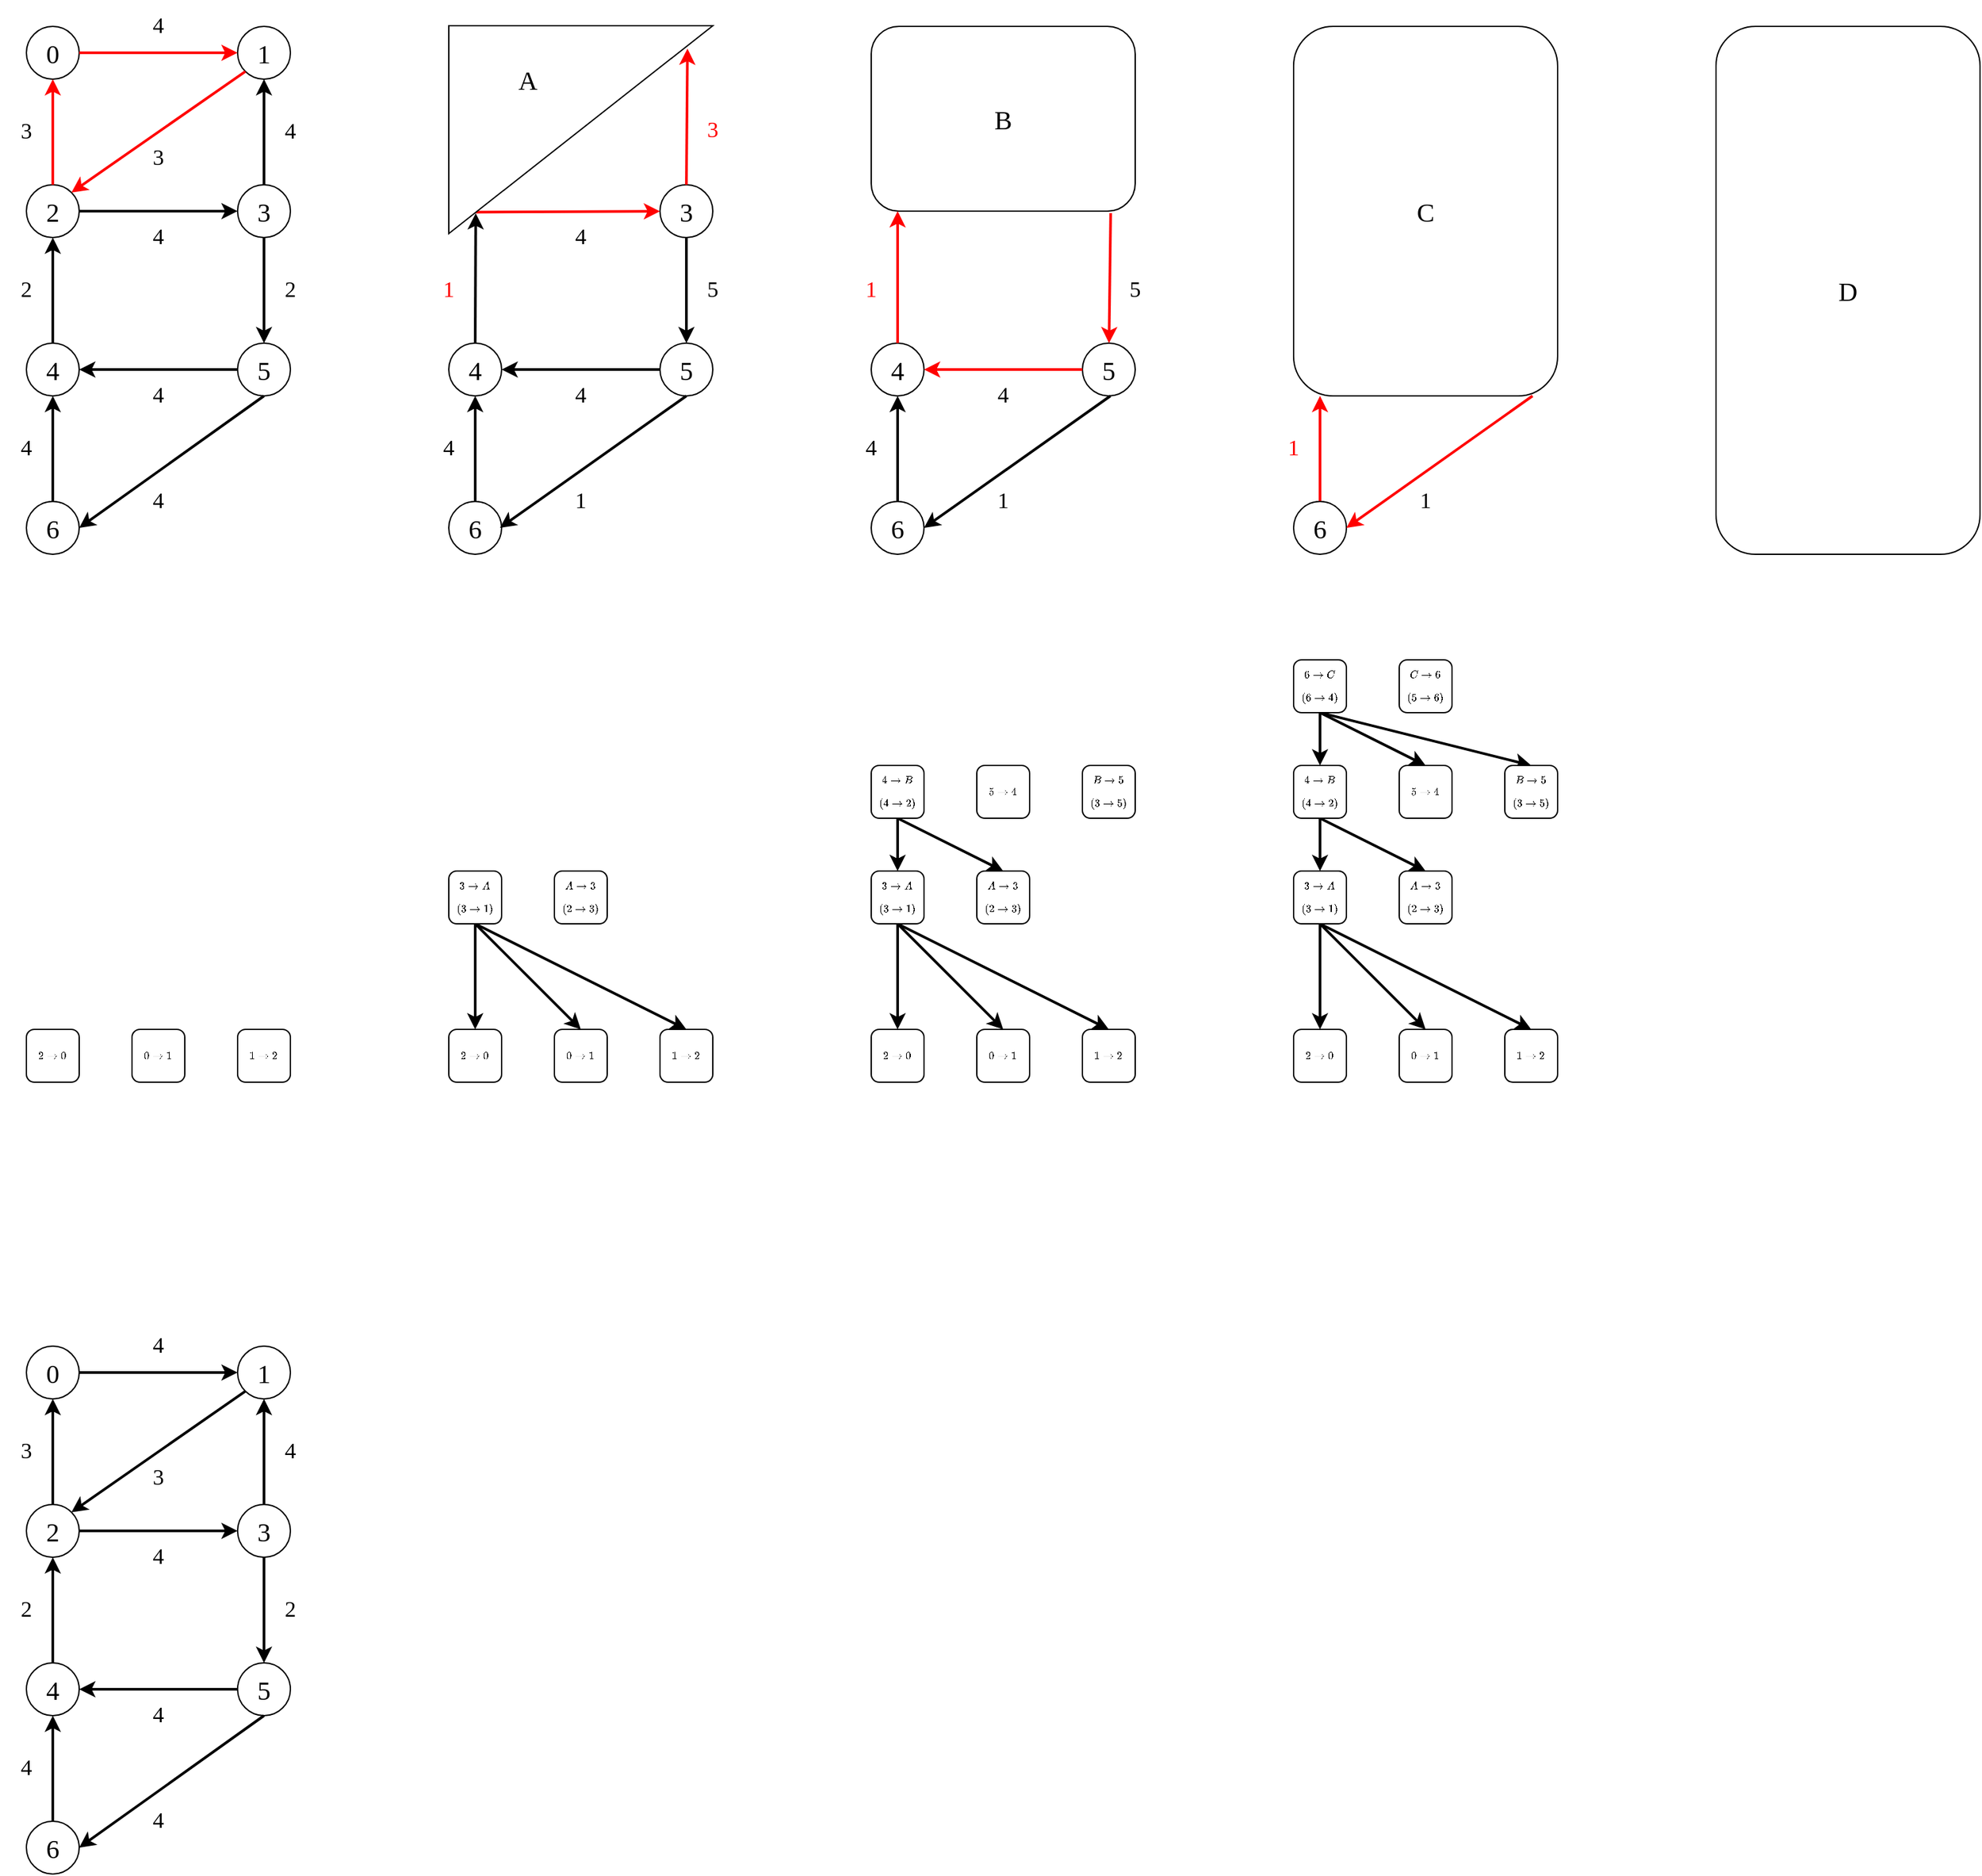 <mxfile version="27.2.0" pages="2">
  <diagram id="ctEW3nZq9-VKxweymOHd" name="森の構築">
    <mxGraphModel dx="1475" dy="683" grid="1" gridSize="10" guides="1" tooltips="1" connect="1" arrows="1" fold="1" page="1" pageScale="1" pageWidth="1654" pageHeight="2336" math="1" shadow="0">
      <root>
        <mxCell id="0" />
        <mxCell id="1" parent="0" />
        <mxCell id="KkNRgQfYoFo2e_EFKDwj-26" value="&lt;font style=&quot;font-size: 20px;&quot; face=&quot;メイリオ&quot;&gt;B&lt;/font&gt;" style="rounded=1;whiteSpace=wrap;html=1;" parent="1" vertex="1">
          <mxGeometry x="720" y="80" width="200" height="140" as="geometry" />
        </mxCell>
        <mxCell id="Cg4mtHWxPLrlXdYrXlAJ-1" value="&lt;font&gt;0&lt;/font&gt;" style="ellipse;whiteSpace=wrap;html=1;aspect=fixed;fontFamily=メイリオ;fontSize=20;" vertex="1" parent="1">
          <mxGeometry x="80" y="80" width="40" height="40" as="geometry" />
        </mxCell>
        <mxCell id="Cg4mtHWxPLrlXdYrXlAJ-2" value="2" style="ellipse;whiteSpace=wrap;html=1;aspect=fixed;fontFamily=メイリオ;fontSize=20;" vertex="1" parent="1">
          <mxGeometry x="80" y="200" width="40" height="40" as="geometry" />
        </mxCell>
        <mxCell id="Cg4mtHWxPLrlXdYrXlAJ-3" value="1" style="ellipse;whiteSpace=wrap;html=1;aspect=fixed;fontFamily=メイリオ;fontSize=20;" vertex="1" parent="1">
          <mxGeometry x="240" y="80" width="40" height="40" as="geometry" />
        </mxCell>
        <mxCell id="Cg4mtHWxPLrlXdYrXlAJ-4" value="4" style="ellipse;whiteSpace=wrap;html=1;aspect=fixed;fontFamily=メイリオ;fontSize=20;" vertex="1" parent="1">
          <mxGeometry x="80" y="320" width="40" height="40" as="geometry" />
        </mxCell>
        <mxCell id="Cg4mtHWxPLrlXdYrXlAJ-5" value="3" style="ellipse;whiteSpace=wrap;html=1;aspect=fixed;fontFamily=メイリオ;fontSize=20;" vertex="1" parent="1">
          <mxGeometry x="240" y="200" width="40" height="40" as="geometry" />
        </mxCell>
        <mxCell id="Cg4mtHWxPLrlXdYrXlAJ-6" value="5" style="ellipse;whiteSpace=wrap;html=1;aspect=fixed;fontFamily=メイリオ;fontSize=20;" vertex="1" parent="1">
          <mxGeometry x="240" y="320" width="40" height="40" as="geometry" />
        </mxCell>
        <mxCell id="Cg4mtHWxPLrlXdYrXlAJ-7" value="" style="endArrow=classic;html=1;rounded=0;entryX=0.5;entryY=1;entryDx=0;entryDy=0;strokeWidth=2;exitX=0.5;exitY=0;exitDx=0;exitDy=0;fillColor=#f8cecc;strokeColor=#FF0000;" edge="1" parent="1" source="Cg4mtHWxPLrlXdYrXlAJ-2" target="Cg4mtHWxPLrlXdYrXlAJ-1">
          <mxGeometry width="50" height="50" relative="1" as="geometry">
            <mxPoint x="50" y="170" as="sourcePoint" />
            <mxPoint x="700" y="380" as="targetPoint" />
          </mxGeometry>
        </mxCell>
        <mxCell id="Cg4mtHWxPLrlXdYrXlAJ-8" value="" style="endArrow=classic;html=1;rounded=0;strokeWidth=2;exitX=1;exitY=0.5;exitDx=0;exitDy=0;entryX=0;entryY=0.5;entryDx=0;entryDy=0;strokeColor=#FF0000;" edge="1" parent="1" source="Cg4mtHWxPLrlXdYrXlAJ-1" target="Cg4mtHWxPLrlXdYrXlAJ-3">
          <mxGeometry width="50" height="50" relative="1" as="geometry">
            <mxPoint x="200" y="160" as="sourcePoint" />
            <mxPoint x="150" y="160" as="targetPoint" />
          </mxGeometry>
        </mxCell>
        <mxCell id="Cg4mtHWxPLrlXdYrXlAJ-9" value="" style="endArrow=classic;html=1;rounded=0;exitX=0.5;exitY=0;exitDx=0;exitDy=0;entryX=0.5;entryY=1;entryDx=0;entryDy=0;strokeWidth=2;" edge="1" parent="1" source="Cg4mtHWxPLrlXdYrXlAJ-4" target="Cg4mtHWxPLrlXdYrXlAJ-2">
          <mxGeometry width="50" height="50" relative="1" as="geometry">
            <mxPoint x="149.66" y="250.0" as="sourcePoint" />
            <mxPoint x="149.66" y="330.0" as="targetPoint" />
          </mxGeometry>
        </mxCell>
        <mxCell id="Cg4mtHWxPLrlXdYrXlAJ-10" value="" style="endArrow=classic;html=1;rounded=0;exitX=1;exitY=0.5;exitDx=0;exitDy=0;strokeWidth=2;" edge="1" parent="1" source="Cg4mtHWxPLrlXdYrXlAJ-2" target="Cg4mtHWxPLrlXdYrXlAJ-5">
          <mxGeometry width="50" height="50" relative="1" as="geometry">
            <mxPoint x="260" y="250" as="sourcePoint" />
            <mxPoint x="140" y="250" as="targetPoint" />
          </mxGeometry>
        </mxCell>
        <mxCell id="Cg4mtHWxPLrlXdYrXlAJ-11" value="" style="endArrow=classic;html=1;rounded=0;exitX=0.5;exitY=0;exitDx=0;exitDy=0;entryX=0.5;entryY=1;entryDx=0;entryDy=0;strokeWidth=2;" edge="1" parent="1" source="Cg4mtHWxPLrlXdYrXlAJ-5" target="Cg4mtHWxPLrlXdYrXlAJ-3">
          <mxGeometry width="50" height="50" relative="1" as="geometry">
            <mxPoint x="280" y="340" as="sourcePoint" />
            <mxPoint x="160" y="340" as="targetPoint" />
          </mxGeometry>
        </mxCell>
        <mxCell id="Cg4mtHWxPLrlXdYrXlAJ-12" value="" style="endArrow=classic;html=1;rounded=0;strokeWidth=2;exitX=0.5;exitY=0;exitDx=0;exitDy=0;" edge="1" parent="1" source="Cg4mtHWxPLrlXdYrXlAJ-21" target="Cg4mtHWxPLrlXdYrXlAJ-4">
          <mxGeometry width="50" height="50" relative="1" as="geometry">
            <mxPoint x="190" y="430" as="sourcePoint" />
            <mxPoint x="250" y="350" as="targetPoint" />
          </mxGeometry>
        </mxCell>
        <mxCell id="Cg4mtHWxPLrlXdYrXlAJ-13" value="" style="endArrow=classic;html=1;rounded=0;entryX=1;entryY=0.5;entryDx=0;entryDy=0;strokeWidth=2;exitX=0;exitY=0.5;exitDx=0;exitDy=0;" edge="1" parent="1" source="Cg4mtHWxPLrlXdYrXlAJ-6" target="Cg4mtHWxPLrlXdYrXlAJ-4">
          <mxGeometry width="50" height="50" relative="1" as="geometry">
            <mxPoint x="292" y="390" as="sourcePoint" />
            <mxPoint x="160" y="390" as="targetPoint" />
          </mxGeometry>
        </mxCell>
        <mxCell id="Cg4mtHWxPLrlXdYrXlAJ-14" value="" style="endArrow=classic;html=1;rounded=0;exitX=0.5;exitY=1;exitDx=0;exitDy=0;strokeWidth=2;" edge="1" parent="1" source="Cg4mtHWxPLrlXdYrXlAJ-5" target="Cg4mtHWxPLrlXdYrXlAJ-6">
          <mxGeometry width="50" height="50" relative="1" as="geometry">
            <mxPoint x="270" y="220" as="sourcePoint" />
            <mxPoint x="360" y="220" as="targetPoint" />
          </mxGeometry>
        </mxCell>
        <mxCell id="Cg4mtHWxPLrlXdYrXlAJ-15" value="3" style="text;html=1;align=center;verticalAlign=middle;whiteSpace=wrap;rounded=0;fontFamily=メイリオ;fontSize=17;" vertex="1" parent="1">
          <mxGeometry x="60" y="140" width="40" height="40" as="geometry" />
        </mxCell>
        <mxCell id="Cg4mtHWxPLrlXdYrXlAJ-16" value="4" style="text;html=1;align=center;verticalAlign=middle;whiteSpace=wrap;rounded=0;fontFamily=メイリオ;fontSize=17;" vertex="1" parent="1">
          <mxGeometry x="260" y="140" width="40" height="40" as="geometry" />
        </mxCell>
        <mxCell id="Cg4mtHWxPLrlXdYrXlAJ-17" value="2" style="text;html=1;align=center;verticalAlign=middle;whiteSpace=wrap;rounded=0;fontFamily=メイリオ;fontSize=17;" vertex="1" parent="1">
          <mxGeometry x="260" y="260" width="40" height="40" as="geometry" />
        </mxCell>
        <mxCell id="Cg4mtHWxPLrlXdYrXlAJ-18" value="2" style="text;html=1;align=center;verticalAlign=middle;whiteSpace=wrap;rounded=0;fontFamily=メイリオ;fontSize=17;" vertex="1" parent="1">
          <mxGeometry x="60" y="260" width="40" height="40" as="geometry" />
        </mxCell>
        <mxCell id="Cg4mtHWxPLrlXdYrXlAJ-19" value="4" style="text;html=1;align=center;verticalAlign=middle;whiteSpace=wrap;rounded=0;fontFamily=メイリオ;fontSize=17;" vertex="1" parent="1">
          <mxGeometry x="160" y="220" width="40" height="40" as="geometry" />
        </mxCell>
        <mxCell id="Cg4mtHWxPLrlXdYrXlAJ-20" value="4" style="text;html=1;align=center;verticalAlign=middle;whiteSpace=wrap;rounded=0;fontFamily=メイリオ;fontSize=17;" vertex="1" parent="1">
          <mxGeometry x="160" y="340" width="40" height="40" as="geometry" />
        </mxCell>
        <mxCell id="Cg4mtHWxPLrlXdYrXlAJ-21" value="6" style="ellipse;whiteSpace=wrap;html=1;aspect=fixed;fontFamily=メイリオ;fontSize=20;" vertex="1" parent="1">
          <mxGeometry x="80" y="440" width="40" height="40" as="geometry" />
        </mxCell>
        <mxCell id="Cg4mtHWxPLrlXdYrXlAJ-22" value="" style="endArrow=classic;html=1;rounded=0;exitX=0;exitY=1;exitDx=0;exitDy=0;entryX=1;entryY=0;entryDx=0;entryDy=0;strokeWidth=2;strokeColor=#FF0000;" edge="1" parent="1" source="Cg4mtHWxPLrlXdYrXlAJ-3" target="Cg4mtHWxPLrlXdYrXlAJ-2">
          <mxGeometry width="50" height="50" relative="1" as="geometry">
            <mxPoint x="260" y="240" as="sourcePoint" />
            <mxPoint x="260" y="160" as="targetPoint" />
          </mxGeometry>
        </mxCell>
        <mxCell id="Cg4mtHWxPLrlXdYrXlAJ-23" value="4" style="text;html=1;align=center;verticalAlign=middle;whiteSpace=wrap;rounded=0;fontFamily=メイリオ;fontSize=17;" vertex="1" parent="1">
          <mxGeometry x="60" y="380" width="40" height="40" as="geometry" />
        </mxCell>
        <mxCell id="Cg4mtHWxPLrlXdYrXlAJ-24" value="3" style="text;html=1;align=center;verticalAlign=middle;whiteSpace=wrap;rounded=0;fontFamily=メイリオ;fontSize=17;" vertex="1" parent="1">
          <mxGeometry x="160" y="160" width="40" height="40" as="geometry" />
        </mxCell>
        <mxCell id="EMCson0QYtTeiMfqZPXa-1" value="4" style="text;html=1;align=center;verticalAlign=middle;whiteSpace=wrap;rounded=0;fontFamily=メイリオ;fontSize=17;" vertex="1" parent="1">
          <mxGeometry x="160" y="60" width="40" height="40" as="geometry" />
        </mxCell>
        <mxCell id="EMCson0QYtTeiMfqZPXa-5" value="4" style="ellipse;whiteSpace=wrap;html=1;aspect=fixed;fontFamily=メイリオ;fontSize=20;" vertex="1" parent="1">
          <mxGeometry x="400" y="320" width="40" height="40" as="geometry" />
        </mxCell>
        <mxCell id="EMCson0QYtTeiMfqZPXa-6" value="3" style="ellipse;whiteSpace=wrap;html=1;aspect=fixed;fontFamily=メイリオ;fontSize=20;" vertex="1" parent="1">
          <mxGeometry x="560" y="200" width="40" height="40" as="geometry" />
        </mxCell>
        <mxCell id="EMCson0QYtTeiMfqZPXa-7" value="5" style="ellipse;whiteSpace=wrap;html=1;aspect=fixed;fontFamily=メイリオ;fontSize=20;" vertex="1" parent="1">
          <mxGeometry x="560" y="320" width="40" height="40" as="geometry" />
        </mxCell>
        <mxCell id="EMCson0QYtTeiMfqZPXa-10" value="" style="endArrow=classic;html=1;rounded=0;exitX=0.5;exitY=0;exitDx=0;exitDy=0;strokeWidth=2;entryX=0.902;entryY=0.898;entryDx=0;entryDy=0;entryPerimeter=0;" edge="1" parent="1" source="EMCson0QYtTeiMfqZPXa-5" target="EMCson0QYtTeiMfqZPXa-34">
          <mxGeometry width="50" height="50" relative="1" as="geometry">
            <mxPoint x="469.66" y="250.0" as="sourcePoint" />
            <mxPoint x="450" y="250" as="targetPoint" />
          </mxGeometry>
        </mxCell>
        <mxCell id="EMCson0QYtTeiMfqZPXa-11" value="" style="endArrow=classic;html=1;rounded=0;exitX=0.897;exitY=0.897;exitDx=0;exitDy=0;strokeWidth=2;exitPerimeter=0;strokeColor=#FF0000;" edge="1" parent="1" source="EMCson0QYtTeiMfqZPXa-34" target="EMCson0QYtTeiMfqZPXa-6">
          <mxGeometry width="50" height="50" relative="1" as="geometry">
            <mxPoint x="500" y="120" as="sourcePoint" />
            <mxPoint x="460" y="250" as="targetPoint" />
          </mxGeometry>
        </mxCell>
        <mxCell id="EMCson0QYtTeiMfqZPXa-12" value="" style="endArrow=classic;html=1;rounded=0;exitX=0.5;exitY=0;exitDx=0;exitDy=0;strokeWidth=2;entryX=0.11;entryY=0.096;entryDx=0;entryDy=0;entryPerimeter=0;strokeColor=#FF0000;" edge="1" parent="1" source="EMCson0QYtTeiMfqZPXa-6" target="EMCson0QYtTeiMfqZPXa-34">
          <mxGeometry width="50" height="50" relative="1" as="geometry">
            <mxPoint x="600" y="340" as="sourcePoint" />
            <mxPoint x="579" y="98" as="targetPoint" />
          </mxGeometry>
        </mxCell>
        <mxCell id="EMCson0QYtTeiMfqZPXa-13" value="" style="endArrow=classic;html=1;rounded=0;strokeWidth=2;exitX=0.5;exitY=0;exitDx=0;exitDy=0;" edge="1" parent="1" source="EMCson0QYtTeiMfqZPXa-22" target="EMCson0QYtTeiMfqZPXa-5">
          <mxGeometry width="50" height="50" relative="1" as="geometry">
            <mxPoint x="510" y="430" as="sourcePoint" />
            <mxPoint x="570" y="350" as="targetPoint" />
          </mxGeometry>
        </mxCell>
        <mxCell id="EMCson0QYtTeiMfqZPXa-14" value="" style="endArrow=classic;html=1;rounded=0;entryX=1;entryY=0.5;entryDx=0;entryDy=0;strokeWidth=2;exitX=0;exitY=0.5;exitDx=0;exitDy=0;" edge="1" parent="1" source="EMCson0QYtTeiMfqZPXa-7" target="EMCson0QYtTeiMfqZPXa-5">
          <mxGeometry width="50" height="50" relative="1" as="geometry">
            <mxPoint x="612" y="390" as="sourcePoint" />
            <mxPoint x="480" y="390" as="targetPoint" />
          </mxGeometry>
        </mxCell>
        <mxCell id="EMCson0QYtTeiMfqZPXa-15" value="" style="endArrow=classic;html=1;rounded=0;exitX=0.5;exitY=1;exitDx=0;exitDy=0;strokeWidth=2;" edge="1" parent="1" source="EMCson0QYtTeiMfqZPXa-6" target="EMCson0QYtTeiMfqZPXa-7">
          <mxGeometry width="50" height="50" relative="1" as="geometry">
            <mxPoint x="590" y="220" as="sourcePoint" />
            <mxPoint x="680" y="220" as="targetPoint" />
          </mxGeometry>
        </mxCell>
        <mxCell id="EMCson0QYtTeiMfqZPXa-17" value="&lt;font style=&quot;color: rgb(255, 0, 0);&quot;&gt;3&lt;/font&gt;" style="text;html=1;align=center;verticalAlign=middle;whiteSpace=wrap;rounded=0;fontFamily=メイリオ;fontSize=17;" vertex="1" parent="1">
          <mxGeometry x="580" y="138.62" width="40" height="40" as="geometry" />
        </mxCell>
        <mxCell id="EMCson0QYtTeiMfqZPXa-18" value="5" style="text;html=1;align=center;verticalAlign=middle;whiteSpace=wrap;rounded=0;fontFamily=メイリオ;fontSize=17;" vertex="1" parent="1">
          <mxGeometry x="580" y="260" width="40" height="40" as="geometry" />
        </mxCell>
        <mxCell id="EMCson0QYtTeiMfqZPXa-19" value="&lt;font style=&quot;color: rgb(255, 0, 0);&quot;&gt;1&lt;/font&gt;" style="text;html=1;align=center;verticalAlign=middle;whiteSpace=wrap;rounded=0;fontFamily=メイリオ;fontSize=17;" vertex="1" parent="1">
          <mxGeometry x="380" y="260" width="40" height="40" as="geometry" />
        </mxCell>
        <mxCell id="EMCson0QYtTeiMfqZPXa-20" value="4" style="text;html=1;align=center;verticalAlign=middle;whiteSpace=wrap;rounded=0;fontFamily=メイリオ;fontSize=17;" vertex="1" parent="1">
          <mxGeometry x="480" y="220" width="40" height="40" as="geometry" />
        </mxCell>
        <mxCell id="EMCson0QYtTeiMfqZPXa-21" value="4" style="text;html=1;align=center;verticalAlign=middle;whiteSpace=wrap;rounded=0;fontFamily=メイリオ;fontSize=17;" vertex="1" parent="1">
          <mxGeometry x="480" y="340" width="40" height="40" as="geometry" />
        </mxCell>
        <mxCell id="EMCson0QYtTeiMfqZPXa-22" value="6" style="ellipse;whiteSpace=wrap;html=1;aspect=fixed;fontFamily=メイリオ;fontSize=20;" vertex="1" parent="1">
          <mxGeometry x="400" y="440" width="40" height="40" as="geometry" />
        </mxCell>
        <mxCell id="EMCson0QYtTeiMfqZPXa-24" value="4" style="text;html=1;align=center;verticalAlign=middle;whiteSpace=wrap;rounded=0;fontFamily=メイリオ;fontSize=17;" vertex="1" parent="1">
          <mxGeometry x="380" y="380" width="40" height="40" as="geometry" />
        </mxCell>
        <mxCell id="EMCson0QYtTeiMfqZPXa-34" value="" style="verticalLabelPosition=bottom;verticalAlign=top;html=1;shape=mxgraph.basic.orthogonal_triangle;rotation=90;" vertex="1" parent="1">
          <mxGeometry x="421.25" y="58.25" width="157.5" height="200" as="geometry" />
        </mxCell>
        <mxCell id="EMCson0QYtTeiMfqZPXa-52" value="4" style="ellipse;whiteSpace=wrap;html=1;aspect=fixed;fontFamily=メイリオ;fontSize=20;" vertex="1" parent="1">
          <mxGeometry x="720" y="320" width="40" height="40" as="geometry" />
        </mxCell>
        <mxCell id="EMCson0QYtTeiMfqZPXa-54" value="5" style="ellipse;whiteSpace=wrap;html=1;aspect=fixed;fontFamily=メイリオ;fontSize=20;" vertex="1" parent="1">
          <mxGeometry x="880" y="320" width="40" height="40" as="geometry" />
        </mxCell>
        <mxCell id="EMCson0QYtTeiMfqZPXa-55" value="" style="endArrow=classic;html=1;rounded=0;exitX=0.5;exitY=0;exitDx=0;exitDy=0;strokeWidth=2;strokeColor=#FF0000;" edge="1" parent="1" source="EMCson0QYtTeiMfqZPXa-52">
          <mxGeometry width="50" height="50" relative="1" as="geometry">
            <mxPoint x="789.66" y="250.0" as="sourcePoint" />
            <mxPoint x="740" y="220" as="targetPoint" />
          </mxGeometry>
        </mxCell>
        <mxCell id="EMCson0QYtTeiMfqZPXa-58" value="" style="endArrow=classic;html=1;rounded=0;strokeWidth=2;exitX=0.5;exitY=0;exitDx=0;exitDy=0;" edge="1" parent="1" source="EMCson0QYtTeiMfqZPXa-66" target="EMCson0QYtTeiMfqZPXa-52">
          <mxGeometry width="50" height="50" relative="1" as="geometry">
            <mxPoint x="830" y="430" as="sourcePoint" />
            <mxPoint x="890" y="350" as="targetPoint" />
          </mxGeometry>
        </mxCell>
        <mxCell id="EMCson0QYtTeiMfqZPXa-59" value="" style="endArrow=classic;html=1;rounded=0;entryX=1;entryY=0.5;entryDx=0;entryDy=0;strokeWidth=2;exitX=0;exitY=0.5;exitDx=0;exitDy=0;strokeColor=#FF0000;" edge="1" parent="1" source="EMCson0QYtTeiMfqZPXa-54" target="EMCson0QYtTeiMfqZPXa-52">
          <mxGeometry width="50" height="50" relative="1" as="geometry">
            <mxPoint x="932" y="390" as="sourcePoint" />
            <mxPoint x="800" y="390" as="targetPoint" />
          </mxGeometry>
        </mxCell>
        <mxCell id="EMCson0QYtTeiMfqZPXa-60" value="" style="endArrow=classic;html=1;rounded=0;exitX=0.907;exitY=1.011;exitDx=0;exitDy=0;strokeWidth=2;exitPerimeter=0;strokeColor=#FF0000;" edge="1" parent="1" source="KkNRgQfYoFo2e_EFKDwj-26" target="EMCson0QYtTeiMfqZPXa-54">
          <mxGeometry width="50" height="50" relative="1" as="geometry">
            <mxPoint x="900" y="240" as="sourcePoint" />
            <mxPoint x="1000" y="220" as="targetPoint" />
          </mxGeometry>
        </mxCell>
        <mxCell id="EMCson0QYtTeiMfqZPXa-62" value="5" style="text;html=1;align=center;verticalAlign=middle;whiteSpace=wrap;rounded=0;fontFamily=メイリオ;fontSize=17;" vertex="1" parent="1">
          <mxGeometry x="900" y="260" width="40" height="40" as="geometry" />
        </mxCell>
        <mxCell id="EMCson0QYtTeiMfqZPXa-63" value="&lt;font style=&quot;color: rgb(255, 0, 0);&quot;&gt;1&lt;/font&gt;" style="text;html=1;align=center;verticalAlign=middle;whiteSpace=wrap;rounded=0;fontFamily=メイリオ;fontSize=17;" vertex="1" parent="1">
          <mxGeometry x="700" y="260" width="40" height="40" as="geometry" />
        </mxCell>
        <mxCell id="EMCson0QYtTeiMfqZPXa-65" value="4" style="text;html=1;align=center;verticalAlign=middle;whiteSpace=wrap;rounded=0;fontFamily=メイリオ;fontSize=17;" vertex="1" parent="1">
          <mxGeometry x="800" y="340" width="40" height="40" as="geometry" />
        </mxCell>
        <mxCell id="EMCson0QYtTeiMfqZPXa-66" value="6" style="ellipse;whiteSpace=wrap;html=1;aspect=fixed;fontFamily=メイリオ;fontSize=20;" vertex="1" parent="1">
          <mxGeometry x="720" y="440" width="40" height="40" as="geometry" />
        </mxCell>
        <mxCell id="EMCson0QYtTeiMfqZPXa-67" value="4" style="text;html=1;align=center;verticalAlign=middle;whiteSpace=wrap;rounded=0;fontFamily=メイリオ;fontSize=17;" vertex="1" parent="1">
          <mxGeometry x="700" y="380" width="40" height="40" as="geometry" />
        </mxCell>
        <mxCell id="EMCson0QYtTeiMfqZPXa-69" value="&lt;font style=&quot;font-size: 20px;&quot; face=&quot;メイリオ&quot;&gt;C&lt;/font&gt;" style="rounded=1;whiteSpace=wrap;html=1;" vertex="1" parent="1">
          <mxGeometry x="1040" y="80" width="200" height="280" as="geometry" />
        </mxCell>
        <mxCell id="EMCson0QYtTeiMfqZPXa-73" value="" style="endArrow=classic;html=1;rounded=0;strokeWidth=2;exitX=0.5;exitY=0;exitDx=0;exitDy=0;strokeColor=#FF0000;" edge="1" parent="1" source="EMCson0QYtTeiMfqZPXa-79">
          <mxGeometry width="50" height="50" relative="1" as="geometry">
            <mxPoint x="1150" y="430" as="sourcePoint" />
            <mxPoint x="1060" y="360" as="targetPoint" />
          </mxGeometry>
        </mxCell>
        <mxCell id="EMCson0QYtTeiMfqZPXa-79" value="6" style="ellipse;whiteSpace=wrap;html=1;aspect=fixed;fontFamily=メイリオ;fontSize=20;" vertex="1" parent="1">
          <mxGeometry x="1040" y="440" width="40" height="40" as="geometry" />
        </mxCell>
        <mxCell id="EMCson0QYtTeiMfqZPXa-80" value="&lt;font style=&quot;color: rgb(255, 0, 0);&quot;&gt;1&lt;/font&gt;" style="text;html=1;align=center;verticalAlign=middle;whiteSpace=wrap;rounded=0;fontFamily=メイリオ;fontSize=17;" vertex="1" parent="1">
          <mxGeometry x="1020" y="380" width="40" height="40" as="geometry" />
        </mxCell>
        <mxCell id="EMCson0QYtTeiMfqZPXa-84" value="&lt;font style=&quot;font-size: 20px;&quot; face=&quot;メイリオ&quot;&gt;A&lt;/font&gt;" style="text;html=1;align=center;verticalAlign=middle;whiteSpace=wrap;rounded=0;" vertex="1" parent="1">
          <mxGeometry x="440" y="100" width="40" height="40" as="geometry" />
        </mxCell>
        <mxCell id="EMCson0QYtTeiMfqZPXa-134" value="" style="endArrow=classic;html=1;rounded=0;exitX=0.5;exitY=1;exitDx=0;exitDy=0;strokeWidth=2;fillColor=#f8cecc;strokeColor=#000000;labelBorderColor=none;entryX=0.5;entryY=0;entryDx=0;entryDy=0;" edge="1" parent="1">
          <mxGeometry width="50" height="50" relative="1" as="geometry">
            <mxPoint x="1060" y="760" as="sourcePoint" />
            <mxPoint x="1140" y="840" as="targetPoint" />
          </mxGeometry>
        </mxCell>
        <mxCell id="EMCson0QYtTeiMfqZPXa-143" value="" style="endArrow=classic;html=1;rounded=0;exitX=0.5;exitY=1;exitDx=0;exitDy=0;strokeWidth=2;fillColor=#f8cecc;strokeColor=#000000;labelBorderColor=none;entryX=0.5;entryY=0;entryDx=0;entryDy=0;" edge="1" parent="1">
          <mxGeometry width="50" height="50" relative="1" as="geometry">
            <mxPoint x="1060" y="760" as="sourcePoint" />
            <mxPoint x="1220" y="840" as="targetPoint" />
          </mxGeometry>
        </mxCell>
        <mxCell id="EMCson0QYtTeiMfqZPXa-144" value="" style="endArrow=classic;html=1;rounded=0;exitX=0.5;exitY=1;exitDx=0;exitDy=0;strokeWidth=2;fillColor=#f8cecc;strokeColor=#000000;labelBorderColor=none;entryX=0.5;entryY=0;entryDx=0;entryDy=0;" edge="1" parent="1">
          <mxGeometry width="50" height="50" relative="1" as="geometry">
            <mxPoint x="1060" y="760" as="sourcePoint" />
            <mxPoint x="1060" y="840" as="targetPoint" />
          </mxGeometry>
        </mxCell>
        <mxCell id="EMCson0QYtTeiMfqZPXa-145" value="" style="endArrow=classic;html=1;rounded=0;strokeWidth=2;fillColor=#f8cecc;strokeColor=#000000;labelBorderColor=none;entryX=0.5;entryY=0;entryDx=0;entryDy=0;exitX=0.5;exitY=1;exitDx=0;exitDy=0;" edge="1" parent="1">
          <mxGeometry width="50" height="50" relative="1" as="geometry">
            <mxPoint x="1060" y="680" as="sourcePoint" />
            <mxPoint x="1060" y="720" as="targetPoint" />
          </mxGeometry>
        </mxCell>
        <mxCell id="EMCson0QYtTeiMfqZPXa-146" value="" style="endArrow=classic;html=1;rounded=0;strokeWidth=2;fillColor=#f8cecc;strokeColor=#000000;labelBorderColor=none;entryX=0.5;entryY=0;entryDx=0;entryDy=0;exitX=0.5;exitY=1;exitDx=0;exitDy=0;" edge="1" parent="1">
          <mxGeometry width="50" height="50" relative="1" as="geometry">
            <mxPoint x="1060" y="680" as="sourcePoint" />
            <mxPoint x="1140" y="720" as="targetPoint" />
          </mxGeometry>
        </mxCell>
        <mxCell id="EMCson0QYtTeiMfqZPXa-147" value="" style="endArrow=classic;html=1;rounded=0;strokeWidth=2;fillColor=#f8cecc;strokeColor=#000000;labelBorderColor=none;entryX=0.5;entryY=0;entryDx=0;entryDy=0;exitX=0.5;exitY=1;exitDx=0;exitDy=0;" edge="1" parent="1">
          <mxGeometry width="50" height="50" relative="1" as="geometry">
            <mxPoint x="1060" y="600" as="sourcePoint" />
            <mxPoint x="1060" y="640" as="targetPoint" />
          </mxGeometry>
        </mxCell>
        <mxCell id="EMCson0QYtTeiMfqZPXa-148" value="" style="endArrow=classic;html=1;rounded=0;strokeWidth=2;fillColor=#f8cecc;strokeColor=#000000;labelBorderColor=none;entryX=0.5;entryY=0;entryDx=0;entryDy=0;exitX=0.5;exitY=1;exitDx=0;exitDy=0;" edge="1" parent="1">
          <mxGeometry width="50" height="50" relative="1" as="geometry">
            <mxPoint x="1060" y="600" as="sourcePoint" />
            <mxPoint x="1220" y="640" as="targetPoint" />
          </mxGeometry>
        </mxCell>
        <mxCell id="EMCson0QYtTeiMfqZPXa-149" value="" style="endArrow=classic;html=1;rounded=0;strokeWidth=2;fillColor=#f8cecc;strokeColor=#000000;labelBorderColor=none;entryX=0.5;entryY=0;entryDx=0;entryDy=0;exitX=0.5;exitY=1;exitDx=0;exitDy=0;" edge="1" parent="1">
          <mxGeometry width="50" height="50" relative="1" as="geometry">
            <mxPoint x="1060" y="600" as="sourcePoint" />
            <mxPoint x="1140" y="640" as="targetPoint" />
          </mxGeometry>
        </mxCell>
        <mxCell id="-K3WVircyBij7C9NYEaW-1" value="" style="endArrow=classic;html=1;rounded=0;entryX=1;entryY=0.5;entryDx=0;entryDy=0;strokeWidth=2;exitX=0.5;exitY=1;exitDx=0;exitDy=0;" edge="1" parent="1" source="Cg4mtHWxPLrlXdYrXlAJ-6" target="Cg4mtHWxPLrlXdYrXlAJ-21">
          <mxGeometry width="50" height="50" relative="1" as="geometry">
            <mxPoint x="330" y="340" as="sourcePoint" />
            <mxPoint x="210" y="340" as="targetPoint" />
          </mxGeometry>
        </mxCell>
        <mxCell id="-K3WVircyBij7C9NYEaW-3" value="4" style="text;html=1;align=center;verticalAlign=middle;whiteSpace=wrap;rounded=0;fontFamily=メイリオ;fontSize=17;" vertex="1" parent="1">
          <mxGeometry x="160" y="420" width="40" height="40" as="geometry" />
        </mxCell>
        <mxCell id="-K3WVircyBij7C9NYEaW-4" value="" style="endArrow=classic;html=1;rounded=0;entryX=1;entryY=0.5;entryDx=0;entryDy=0;strokeWidth=2;exitX=0.5;exitY=1;exitDx=0;exitDy=0;" edge="1" parent="1" source="EMCson0QYtTeiMfqZPXa-7">
          <mxGeometry width="50" height="50" relative="1" as="geometry">
            <mxPoint x="578.75" y="360" as="sourcePoint" />
            <mxPoint x="438.75" y="460" as="targetPoint" />
          </mxGeometry>
        </mxCell>
        <mxCell id="-K3WVircyBij7C9NYEaW-5" value="" style="endArrow=classic;html=1;rounded=0;entryX=1;entryY=0.5;entryDx=0;entryDy=0;strokeWidth=2;exitX=0.5;exitY=1;exitDx=0;exitDy=0;" edge="1" parent="1">
          <mxGeometry width="50" height="50" relative="1" as="geometry">
            <mxPoint x="901.25" y="360" as="sourcePoint" />
            <mxPoint x="760" y="460" as="targetPoint" />
          </mxGeometry>
        </mxCell>
        <mxCell id="-K3WVircyBij7C9NYEaW-6" value="" style="endArrow=classic;html=1;rounded=0;entryX=1;entryY=0.5;entryDx=0;entryDy=0;strokeWidth=2;strokeColor=#FF0000;" edge="1" parent="1">
          <mxGeometry width="50" height="50" relative="1" as="geometry">
            <mxPoint x="1221" y="360" as="sourcePoint" />
            <mxPoint x="1080" y="460" as="targetPoint" />
          </mxGeometry>
        </mxCell>
        <mxCell id="-K3WVircyBij7C9NYEaW-7" value="1" style="text;html=1;align=center;verticalAlign=middle;whiteSpace=wrap;rounded=0;fontFamily=メイリオ;fontSize=17;" vertex="1" parent="1">
          <mxGeometry x="480" y="420" width="40" height="40" as="geometry" />
        </mxCell>
        <mxCell id="-K3WVircyBij7C9NYEaW-8" value="1" style="text;html=1;align=center;verticalAlign=middle;whiteSpace=wrap;rounded=0;fontFamily=メイリオ;fontSize=17;" vertex="1" parent="1">
          <mxGeometry x="800" y="420" width="40" height="40" as="geometry" />
        </mxCell>
        <mxCell id="-K3WVircyBij7C9NYEaW-9" value="1" style="text;html=1;align=center;verticalAlign=middle;whiteSpace=wrap;rounded=0;fontFamily=メイリオ;fontSize=17;" vertex="1" parent="1">
          <mxGeometry x="1120" y="420" width="40" height="40" as="geometry" />
        </mxCell>
        <mxCell id="-K3WVircyBij7C9NYEaW-13" value="&lt;font style=&quot;font-size: 20px;&quot; face=&quot;メイリオ&quot;&gt;D&lt;/font&gt;" style="rounded=1;whiteSpace=wrap;html=1;" vertex="1" parent="1">
          <mxGeometry x="1360" y="80" width="200" height="400" as="geometry" />
        </mxCell>
        <mxCell id="9Vf48l7tI5tNXzzNPa6e-1" value="&lt;font style=&quot;font-size: 8px;&quot; face=&quot;メイリオ&quot;&gt;$$3 \rightarrow A$$&lt;/font&gt;&lt;div&gt;&lt;font style=&quot;font-size: 8px;&quot; face=&quot;メイリオ&quot;&gt;$$(3 \rightarrow 1)$$&lt;/font&gt;&lt;/div&gt;" style="rounded=1;whiteSpace=wrap;html=1;" vertex="1" parent="1">
          <mxGeometry x="1040" y="720" width="40" height="40" as="geometry" />
        </mxCell>
        <mxCell id="9Vf48l7tI5tNXzzNPa6e-2" value="&lt;font style=&quot;font-size: 8px;&quot; face=&quot;メイリオ&quot;&gt;$$2 \rightarrow 0$$&lt;/font&gt;" style="rounded=1;whiteSpace=wrap;html=1;" vertex="1" parent="1">
          <mxGeometry x="1040" y="840" width="40" height="40" as="geometry" />
        </mxCell>
        <mxCell id="9Vf48l7tI5tNXzzNPa6e-3" value="&lt;font style=&quot;font-size: 8px;&quot; face=&quot;メイリオ&quot;&gt;$$0\rightarrow 1$$&lt;/font&gt;" style="rounded=1;whiteSpace=wrap;html=1;" vertex="1" parent="1">
          <mxGeometry x="1120" y="840" width="40" height="40" as="geometry" />
        </mxCell>
        <mxCell id="9Vf48l7tI5tNXzzNPa6e-4" value="&lt;font style=&quot;font-size: 8px;&quot; face=&quot;メイリオ&quot;&gt;$$1\rightarrow 2$$&lt;/font&gt;" style="rounded=1;whiteSpace=wrap;html=1;" vertex="1" parent="1">
          <mxGeometry x="1200" y="840" width="40" height="40" as="geometry" />
        </mxCell>
        <mxCell id="9Vf48l7tI5tNXzzNPa6e-5" value="&lt;font style=&quot;font-size: 8px;&quot; face=&quot;メイリオ&quot;&gt;$$A \rightarrow 3$$&lt;/font&gt;&lt;div&gt;&lt;font style=&quot;font-size: 8px;&quot; face=&quot;メイリオ&quot;&gt;$$(2 \rightarrow 3)$$&lt;/font&gt;&lt;/div&gt;" style="rounded=1;whiteSpace=wrap;html=1;" vertex="1" parent="1">
          <mxGeometry x="1120" y="720" width="40" height="40" as="geometry" />
        </mxCell>
        <mxCell id="9Vf48l7tI5tNXzzNPa6e-6" value="&lt;font style=&quot;font-size: 8px;&quot; face=&quot;メイリオ&quot;&gt;$$4 \rightarrow B$$&lt;/font&gt;&lt;div&gt;&lt;font style=&quot;font-size: 8px;&quot; face=&quot;メイリオ&quot;&gt;$$(4 \rightarrow 2)$$&lt;/font&gt;&lt;/div&gt;" style="rounded=1;whiteSpace=wrap;html=1;" vertex="1" parent="1">
          <mxGeometry x="1040" y="640" width="40" height="40" as="geometry" />
        </mxCell>
        <mxCell id="9Vf48l7tI5tNXzzNPa6e-7" value="&lt;font style=&quot;font-size: 8px;&quot; face=&quot;メイリオ&quot;&gt;$$B \rightarrow 5$$&lt;/font&gt;&lt;div&gt;&lt;font style=&quot;font-size: 8px;&quot; face=&quot;メイリオ&quot;&gt;$$(3 \rightarrow 5)$$&lt;/font&gt;&lt;/div&gt;" style="rounded=1;whiteSpace=wrap;html=1;" vertex="1" parent="1">
          <mxGeometry x="1200" y="640" width="40" height="40" as="geometry" />
        </mxCell>
        <mxCell id="9Vf48l7tI5tNXzzNPa6e-8" value="&lt;font style=&quot;font-size: 8px;&quot; face=&quot;メイリオ&quot;&gt;$$5\rightarrow 4$$&lt;/font&gt;" style="rounded=1;whiteSpace=wrap;html=1;" vertex="1" parent="1">
          <mxGeometry x="1120" y="640" width="40" height="40" as="geometry" />
        </mxCell>
        <mxCell id="9Vf48l7tI5tNXzzNPa6e-9" value="&lt;font style=&quot;font-size: 8px;&quot; face=&quot;メイリオ&quot;&gt;$$6 \rightarrow C$$&lt;/font&gt;&lt;div&gt;&lt;font style=&quot;font-size: 8px;&quot; face=&quot;メイリオ&quot;&gt;$$(6 \rightarrow 4)$$&lt;/font&gt;&lt;/div&gt;" style="rounded=1;whiteSpace=wrap;html=1;" vertex="1" parent="1">
          <mxGeometry x="1040" y="560" width="40" height="40" as="geometry" />
        </mxCell>
        <mxCell id="9Vf48l7tI5tNXzzNPa6e-11" value="&lt;font style=&quot;font-size: 8px;&quot; face=&quot;メイリオ&quot;&gt;$$C \rightarrow 6$$&lt;/font&gt;&lt;div&gt;&lt;font style=&quot;font-size: 8px;&quot; face=&quot;メイリオ&quot;&gt;$$(5 \rightarrow 6)$$&lt;/font&gt;&lt;/div&gt;" style="rounded=1;whiteSpace=wrap;html=1;" vertex="1" parent="1">
          <mxGeometry x="1120" y="560" width="40" height="40" as="geometry" />
        </mxCell>
        <mxCell id="bWedc2cYOpWTC5kfiv-t-1" value="&lt;font&gt;0&lt;/font&gt;" style="ellipse;whiteSpace=wrap;html=1;aspect=fixed;fontFamily=メイリオ;fontSize=20;" vertex="1" parent="1">
          <mxGeometry x="80" y="1080" width="40" height="40" as="geometry" />
        </mxCell>
        <mxCell id="bWedc2cYOpWTC5kfiv-t-2" value="2" style="ellipse;whiteSpace=wrap;html=1;aspect=fixed;fontFamily=メイリオ;fontSize=20;" vertex="1" parent="1">
          <mxGeometry x="80" y="1200" width="40" height="40" as="geometry" />
        </mxCell>
        <mxCell id="bWedc2cYOpWTC5kfiv-t-3" value="1" style="ellipse;whiteSpace=wrap;html=1;aspect=fixed;fontFamily=メイリオ;fontSize=20;" vertex="1" parent="1">
          <mxGeometry x="240" y="1080" width="40" height="40" as="geometry" />
        </mxCell>
        <mxCell id="bWedc2cYOpWTC5kfiv-t-4" value="4" style="ellipse;whiteSpace=wrap;html=1;aspect=fixed;fontFamily=メイリオ;fontSize=20;" vertex="1" parent="1">
          <mxGeometry x="80" y="1320" width="40" height="40" as="geometry" />
        </mxCell>
        <mxCell id="bWedc2cYOpWTC5kfiv-t-5" value="3" style="ellipse;whiteSpace=wrap;html=1;aspect=fixed;fontFamily=メイリオ;fontSize=20;" vertex="1" parent="1">
          <mxGeometry x="240" y="1200" width="40" height="40" as="geometry" />
        </mxCell>
        <mxCell id="bWedc2cYOpWTC5kfiv-t-6" value="5" style="ellipse;whiteSpace=wrap;html=1;aspect=fixed;fontFamily=メイリオ;fontSize=20;" vertex="1" parent="1">
          <mxGeometry x="240" y="1320" width="40" height="40" as="geometry" />
        </mxCell>
        <mxCell id="bWedc2cYOpWTC5kfiv-t-7" value="" style="endArrow=classic;html=1;rounded=0;entryX=0.5;entryY=1;entryDx=0;entryDy=0;strokeWidth=2;exitX=0.5;exitY=0;exitDx=0;exitDy=0;fillColor=#f8cecc;strokeColor=#000000;" edge="1" parent="1" source="bWedc2cYOpWTC5kfiv-t-2" target="bWedc2cYOpWTC5kfiv-t-1">
          <mxGeometry width="50" height="50" relative="1" as="geometry">
            <mxPoint x="50" y="1170" as="sourcePoint" />
            <mxPoint x="700" y="1380" as="targetPoint" />
          </mxGeometry>
        </mxCell>
        <mxCell id="bWedc2cYOpWTC5kfiv-t-8" value="" style="endArrow=classic;html=1;rounded=0;strokeWidth=2;exitX=1;exitY=0.5;exitDx=0;exitDy=0;entryX=0;entryY=0.5;entryDx=0;entryDy=0;strokeColor=#000000;" edge="1" parent="1" source="bWedc2cYOpWTC5kfiv-t-1" target="bWedc2cYOpWTC5kfiv-t-3">
          <mxGeometry width="50" height="50" relative="1" as="geometry">
            <mxPoint x="200" y="1160" as="sourcePoint" />
            <mxPoint x="150" y="1160" as="targetPoint" />
          </mxGeometry>
        </mxCell>
        <mxCell id="bWedc2cYOpWTC5kfiv-t-9" value="" style="endArrow=classic;html=1;rounded=0;exitX=0.5;exitY=0;exitDx=0;exitDy=0;entryX=0.5;entryY=1;entryDx=0;entryDy=0;strokeWidth=2;" edge="1" parent="1" source="bWedc2cYOpWTC5kfiv-t-4" target="bWedc2cYOpWTC5kfiv-t-2">
          <mxGeometry width="50" height="50" relative="1" as="geometry">
            <mxPoint x="149.66" y="1250" as="sourcePoint" />
            <mxPoint x="149.66" y="1330" as="targetPoint" />
          </mxGeometry>
        </mxCell>
        <mxCell id="bWedc2cYOpWTC5kfiv-t-10" value="" style="endArrow=classic;html=1;rounded=0;exitX=1;exitY=0.5;exitDx=0;exitDy=0;strokeWidth=2;" edge="1" parent="1" source="bWedc2cYOpWTC5kfiv-t-2" target="bWedc2cYOpWTC5kfiv-t-5">
          <mxGeometry width="50" height="50" relative="1" as="geometry">
            <mxPoint x="260" y="1250" as="sourcePoint" />
            <mxPoint x="140" y="1250" as="targetPoint" />
          </mxGeometry>
        </mxCell>
        <mxCell id="bWedc2cYOpWTC5kfiv-t-11" value="" style="endArrow=classic;html=1;rounded=0;exitX=0.5;exitY=0;exitDx=0;exitDy=0;entryX=0.5;entryY=1;entryDx=0;entryDy=0;strokeWidth=2;" edge="1" parent="1" source="bWedc2cYOpWTC5kfiv-t-5" target="bWedc2cYOpWTC5kfiv-t-3">
          <mxGeometry width="50" height="50" relative="1" as="geometry">
            <mxPoint x="280" y="1340" as="sourcePoint" />
            <mxPoint x="160" y="1340" as="targetPoint" />
          </mxGeometry>
        </mxCell>
        <mxCell id="bWedc2cYOpWTC5kfiv-t-12" value="" style="endArrow=classic;html=1;rounded=0;strokeWidth=2;exitX=0.5;exitY=0;exitDx=0;exitDy=0;" edge="1" parent="1" source="bWedc2cYOpWTC5kfiv-t-21" target="bWedc2cYOpWTC5kfiv-t-4">
          <mxGeometry width="50" height="50" relative="1" as="geometry">
            <mxPoint x="190" y="1430" as="sourcePoint" />
            <mxPoint x="250" y="1350" as="targetPoint" />
          </mxGeometry>
        </mxCell>
        <mxCell id="bWedc2cYOpWTC5kfiv-t-13" value="" style="endArrow=classic;html=1;rounded=0;entryX=1;entryY=0.5;entryDx=0;entryDy=0;strokeWidth=2;exitX=0;exitY=0.5;exitDx=0;exitDy=0;" edge="1" parent="1" source="bWedc2cYOpWTC5kfiv-t-6" target="bWedc2cYOpWTC5kfiv-t-4">
          <mxGeometry width="50" height="50" relative="1" as="geometry">
            <mxPoint x="292" y="1390" as="sourcePoint" />
            <mxPoint x="160" y="1390" as="targetPoint" />
          </mxGeometry>
        </mxCell>
        <mxCell id="bWedc2cYOpWTC5kfiv-t-14" value="" style="endArrow=classic;html=1;rounded=0;exitX=0.5;exitY=1;exitDx=0;exitDy=0;strokeWidth=2;" edge="1" parent="1" source="bWedc2cYOpWTC5kfiv-t-5" target="bWedc2cYOpWTC5kfiv-t-6">
          <mxGeometry width="50" height="50" relative="1" as="geometry">
            <mxPoint x="270" y="1220" as="sourcePoint" />
            <mxPoint x="360" y="1220" as="targetPoint" />
          </mxGeometry>
        </mxCell>
        <mxCell id="bWedc2cYOpWTC5kfiv-t-15" value="3" style="text;html=1;align=center;verticalAlign=middle;whiteSpace=wrap;rounded=0;fontFamily=メイリオ;fontSize=17;" vertex="1" parent="1">
          <mxGeometry x="60" y="1140" width="40" height="40" as="geometry" />
        </mxCell>
        <mxCell id="bWedc2cYOpWTC5kfiv-t-16" value="4" style="text;html=1;align=center;verticalAlign=middle;whiteSpace=wrap;rounded=0;fontFamily=メイリオ;fontSize=17;" vertex="1" parent="1">
          <mxGeometry x="260" y="1140" width="40" height="40" as="geometry" />
        </mxCell>
        <mxCell id="bWedc2cYOpWTC5kfiv-t-17" value="2" style="text;html=1;align=center;verticalAlign=middle;whiteSpace=wrap;rounded=0;fontFamily=メイリオ;fontSize=17;" vertex="1" parent="1">
          <mxGeometry x="260" y="1260" width="40" height="40" as="geometry" />
        </mxCell>
        <mxCell id="bWedc2cYOpWTC5kfiv-t-18" value="2" style="text;html=1;align=center;verticalAlign=middle;whiteSpace=wrap;rounded=0;fontFamily=メイリオ;fontSize=17;" vertex="1" parent="1">
          <mxGeometry x="60" y="1260" width="40" height="40" as="geometry" />
        </mxCell>
        <mxCell id="bWedc2cYOpWTC5kfiv-t-19" value="4" style="text;html=1;align=center;verticalAlign=middle;whiteSpace=wrap;rounded=0;fontFamily=メイリオ;fontSize=17;" vertex="1" parent="1">
          <mxGeometry x="160" y="1220" width="40" height="40" as="geometry" />
        </mxCell>
        <mxCell id="bWedc2cYOpWTC5kfiv-t-20" value="4" style="text;html=1;align=center;verticalAlign=middle;whiteSpace=wrap;rounded=0;fontFamily=メイリオ;fontSize=17;" vertex="1" parent="1">
          <mxGeometry x="160" y="1340" width="40" height="40" as="geometry" />
        </mxCell>
        <mxCell id="bWedc2cYOpWTC5kfiv-t-21" value="6" style="ellipse;whiteSpace=wrap;html=1;aspect=fixed;fontFamily=メイリオ;fontSize=20;" vertex="1" parent="1">
          <mxGeometry x="80" y="1440" width="40" height="40" as="geometry" />
        </mxCell>
        <mxCell id="bWedc2cYOpWTC5kfiv-t-22" value="" style="endArrow=classic;html=1;rounded=0;exitX=0;exitY=1;exitDx=0;exitDy=0;entryX=1;entryY=0;entryDx=0;entryDy=0;strokeWidth=2;strokeColor=#000000;" edge="1" parent="1" source="bWedc2cYOpWTC5kfiv-t-3" target="bWedc2cYOpWTC5kfiv-t-2">
          <mxGeometry width="50" height="50" relative="1" as="geometry">
            <mxPoint x="260" y="1240" as="sourcePoint" />
            <mxPoint x="260" y="1160" as="targetPoint" />
          </mxGeometry>
        </mxCell>
        <mxCell id="bWedc2cYOpWTC5kfiv-t-23" value="4" style="text;html=1;align=center;verticalAlign=middle;whiteSpace=wrap;rounded=0;fontFamily=メイリオ;fontSize=17;" vertex="1" parent="1">
          <mxGeometry x="60" y="1380" width="40" height="40" as="geometry" />
        </mxCell>
        <mxCell id="bWedc2cYOpWTC5kfiv-t-24" value="3" style="text;html=1;align=center;verticalAlign=middle;whiteSpace=wrap;rounded=0;fontFamily=メイリオ;fontSize=17;" vertex="1" parent="1">
          <mxGeometry x="160" y="1160" width="40" height="40" as="geometry" />
        </mxCell>
        <mxCell id="bWedc2cYOpWTC5kfiv-t-25" value="4" style="text;html=1;align=center;verticalAlign=middle;whiteSpace=wrap;rounded=0;fontFamily=メイリオ;fontSize=17;" vertex="1" parent="1">
          <mxGeometry x="160" y="1060" width="40" height="40" as="geometry" />
        </mxCell>
        <mxCell id="bWedc2cYOpWTC5kfiv-t-26" value="" style="endArrow=classic;html=1;rounded=0;entryX=1;entryY=0.5;entryDx=0;entryDy=0;strokeWidth=2;exitX=0.5;exitY=1;exitDx=0;exitDy=0;" edge="1" parent="1" source="bWedc2cYOpWTC5kfiv-t-6" target="bWedc2cYOpWTC5kfiv-t-21">
          <mxGeometry width="50" height="50" relative="1" as="geometry">
            <mxPoint x="330" y="1340" as="sourcePoint" />
            <mxPoint x="210" y="1340" as="targetPoint" />
          </mxGeometry>
        </mxCell>
        <mxCell id="bWedc2cYOpWTC5kfiv-t-27" value="4" style="text;html=1;align=center;verticalAlign=middle;whiteSpace=wrap;rounded=0;fontFamily=メイリオ;fontSize=17;" vertex="1" parent="1">
          <mxGeometry x="160" y="1420" width="40" height="40" as="geometry" />
        </mxCell>
        <mxCell id="gt6p-B2rjzSAdXHsc4d0-1" value="" style="endArrow=classic;html=1;rounded=0;exitX=0.5;exitY=1;exitDx=0;exitDy=0;strokeWidth=2;fillColor=#f8cecc;strokeColor=#000000;labelBorderColor=none;entryX=0.5;entryY=0;entryDx=0;entryDy=0;" edge="1" parent="1">
          <mxGeometry width="50" height="50" relative="1" as="geometry">
            <mxPoint x="740" y="760" as="sourcePoint" />
            <mxPoint x="820" y="840" as="targetPoint" />
          </mxGeometry>
        </mxCell>
        <mxCell id="gt6p-B2rjzSAdXHsc4d0-2" value="" style="endArrow=classic;html=1;rounded=0;exitX=0.5;exitY=1;exitDx=0;exitDy=0;strokeWidth=2;fillColor=#f8cecc;strokeColor=#000000;labelBorderColor=none;entryX=0.5;entryY=0;entryDx=0;entryDy=0;" edge="1" parent="1">
          <mxGeometry width="50" height="50" relative="1" as="geometry">
            <mxPoint x="740" y="760" as="sourcePoint" />
            <mxPoint x="900" y="840" as="targetPoint" />
          </mxGeometry>
        </mxCell>
        <mxCell id="gt6p-B2rjzSAdXHsc4d0-3" value="" style="endArrow=classic;html=1;rounded=0;exitX=0.5;exitY=1;exitDx=0;exitDy=0;strokeWidth=2;fillColor=#f8cecc;strokeColor=#000000;labelBorderColor=none;entryX=0.5;entryY=0;entryDx=0;entryDy=0;" edge="1" parent="1">
          <mxGeometry width="50" height="50" relative="1" as="geometry">
            <mxPoint x="740" y="760" as="sourcePoint" />
            <mxPoint x="740" y="840" as="targetPoint" />
          </mxGeometry>
        </mxCell>
        <mxCell id="gt6p-B2rjzSAdXHsc4d0-4" value="" style="endArrow=classic;html=1;rounded=0;strokeWidth=2;fillColor=#f8cecc;strokeColor=#000000;labelBorderColor=none;entryX=0.5;entryY=0;entryDx=0;entryDy=0;exitX=0.5;exitY=1;exitDx=0;exitDy=0;" edge="1" parent="1">
          <mxGeometry width="50" height="50" relative="1" as="geometry">
            <mxPoint x="740" y="680" as="sourcePoint" />
            <mxPoint x="740" y="720" as="targetPoint" />
          </mxGeometry>
        </mxCell>
        <mxCell id="gt6p-B2rjzSAdXHsc4d0-5" value="" style="endArrow=classic;html=1;rounded=0;strokeWidth=2;fillColor=#f8cecc;strokeColor=#000000;labelBorderColor=none;entryX=0.5;entryY=0;entryDx=0;entryDy=0;exitX=0.5;exitY=1;exitDx=0;exitDy=0;" edge="1" parent="1">
          <mxGeometry width="50" height="50" relative="1" as="geometry">
            <mxPoint x="740" y="680" as="sourcePoint" />
            <mxPoint x="820" y="720" as="targetPoint" />
          </mxGeometry>
        </mxCell>
        <mxCell id="gt6p-B2rjzSAdXHsc4d0-9" value="&lt;font style=&quot;font-size: 8px;&quot; face=&quot;メイリオ&quot;&gt;$$3 \rightarrow A$$&lt;/font&gt;&lt;div&gt;&lt;font style=&quot;font-size: 8px;&quot; face=&quot;メイリオ&quot;&gt;$$(3 \rightarrow 1)$$&lt;/font&gt;&lt;/div&gt;" style="rounded=1;whiteSpace=wrap;html=1;" vertex="1" parent="1">
          <mxGeometry x="720" y="720" width="40" height="40" as="geometry" />
        </mxCell>
        <mxCell id="gt6p-B2rjzSAdXHsc4d0-10" value="&lt;font style=&quot;font-size: 8px;&quot; face=&quot;メイリオ&quot;&gt;$$2 \rightarrow 0$$&lt;/font&gt;" style="rounded=1;whiteSpace=wrap;html=1;" vertex="1" parent="1">
          <mxGeometry x="720" y="840" width="40" height="40" as="geometry" />
        </mxCell>
        <mxCell id="gt6p-B2rjzSAdXHsc4d0-11" value="&lt;font style=&quot;font-size: 8px;&quot; face=&quot;メイリオ&quot;&gt;$$0\rightarrow 1$$&lt;/font&gt;" style="rounded=1;whiteSpace=wrap;html=1;" vertex="1" parent="1">
          <mxGeometry x="800" y="840" width="40" height="40" as="geometry" />
        </mxCell>
        <mxCell id="gt6p-B2rjzSAdXHsc4d0-12" value="&lt;font style=&quot;font-size: 8px;&quot; face=&quot;メイリオ&quot;&gt;$$1\rightarrow 2$$&lt;/font&gt;" style="rounded=1;whiteSpace=wrap;html=1;" vertex="1" parent="1">
          <mxGeometry x="880" y="840" width="40" height="40" as="geometry" />
        </mxCell>
        <mxCell id="gt6p-B2rjzSAdXHsc4d0-13" value="&lt;font style=&quot;font-size: 8px;&quot; face=&quot;メイリオ&quot;&gt;$$A \rightarrow 3$$&lt;/font&gt;&lt;div&gt;&lt;font style=&quot;font-size: 8px;&quot; face=&quot;メイリオ&quot;&gt;$$(2 \rightarrow 3)$$&lt;/font&gt;&lt;/div&gt;" style="rounded=1;whiteSpace=wrap;html=1;" vertex="1" parent="1">
          <mxGeometry x="800" y="720" width="40" height="40" as="geometry" />
        </mxCell>
        <mxCell id="gt6p-B2rjzSAdXHsc4d0-14" value="&lt;font style=&quot;font-size: 8px;&quot; face=&quot;メイリオ&quot;&gt;$$4 \rightarrow B$$&lt;/font&gt;&lt;div&gt;&lt;font style=&quot;font-size: 8px;&quot; face=&quot;メイリオ&quot;&gt;$$(4 \rightarrow 2)$$&lt;/font&gt;&lt;/div&gt;" style="rounded=1;whiteSpace=wrap;html=1;" vertex="1" parent="1">
          <mxGeometry x="720" y="640" width="40" height="40" as="geometry" />
        </mxCell>
        <mxCell id="gt6p-B2rjzSAdXHsc4d0-15" value="&lt;font style=&quot;font-size: 8px;&quot; face=&quot;メイリオ&quot;&gt;$$B \rightarrow 5$$&lt;/font&gt;&lt;div&gt;&lt;font style=&quot;font-size: 8px;&quot; face=&quot;メイリオ&quot;&gt;$$(3 \rightarrow 5)$$&lt;/font&gt;&lt;/div&gt;" style="rounded=1;whiteSpace=wrap;html=1;" vertex="1" parent="1">
          <mxGeometry x="880" y="640" width="40" height="40" as="geometry" />
        </mxCell>
        <mxCell id="gt6p-B2rjzSAdXHsc4d0-16" value="&lt;font style=&quot;font-size: 8px;&quot; face=&quot;メイリオ&quot;&gt;$$5\rightarrow 4$$&lt;/font&gt;" style="rounded=1;whiteSpace=wrap;html=1;" vertex="1" parent="1">
          <mxGeometry x="800" y="640" width="40" height="40" as="geometry" />
        </mxCell>
        <mxCell id="gt6p-B2rjzSAdXHsc4d0-19" value="" style="endArrow=classic;html=1;rounded=0;exitX=0.5;exitY=1;exitDx=0;exitDy=0;strokeWidth=2;fillColor=#f8cecc;strokeColor=#000000;labelBorderColor=none;entryX=0.5;entryY=0;entryDx=0;entryDy=0;" edge="1" parent="1">
          <mxGeometry width="50" height="50" relative="1" as="geometry">
            <mxPoint x="420" y="760" as="sourcePoint" />
            <mxPoint x="500" y="840" as="targetPoint" />
          </mxGeometry>
        </mxCell>
        <mxCell id="gt6p-B2rjzSAdXHsc4d0-20" value="" style="endArrow=classic;html=1;rounded=0;exitX=0.5;exitY=1;exitDx=0;exitDy=0;strokeWidth=2;fillColor=#f8cecc;strokeColor=#000000;labelBorderColor=none;entryX=0.5;entryY=0;entryDx=0;entryDy=0;" edge="1" parent="1">
          <mxGeometry width="50" height="50" relative="1" as="geometry">
            <mxPoint x="420" y="760" as="sourcePoint" />
            <mxPoint x="580" y="840" as="targetPoint" />
          </mxGeometry>
        </mxCell>
        <mxCell id="gt6p-B2rjzSAdXHsc4d0-21" value="" style="endArrow=classic;html=1;rounded=0;exitX=0.5;exitY=1;exitDx=0;exitDy=0;strokeWidth=2;fillColor=#f8cecc;strokeColor=#000000;labelBorderColor=none;entryX=0.5;entryY=0;entryDx=0;entryDy=0;" edge="1" parent="1">
          <mxGeometry width="50" height="50" relative="1" as="geometry">
            <mxPoint x="420" y="760" as="sourcePoint" />
            <mxPoint x="420" y="840" as="targetPoint" />
          </mxGeometry>
        </mxCell>
        <mxCell id="gt6p-B2rjzSAdXHsc4d0-24" value="&lt;font style=&quot;font-size: 8px;&quot; face=&quot;メイリオ&quot;&gt;$$3 \rightarrow A$$&lt;/font&gt;&lt;div&gt;&lt;font style=&quot;font-size: 8px;&quot; face=&quot;メイリオ&quot;&gt;$$(3 \rightarrow 1)$$&lt;/font&gt;&lt;/div&gt;" style="rounded=1;whiteSpace=wrap;html=1;" vertex="1" parent="1">
          <mxGeometry x="400" y="720" width="40" height="40" as="geometry" />
        </mxCell>
        <mxCell id="gt6p-B2rjzSAdXHsc4d0-25" value="&lt;font style=&quot;font-size: 8px;&quot; face=&quot;メイリオ&quot;&gt;$$2 \rightarrow 0$$&lt;/font&gt;" style="rounded=1;whiteSpace=wrap;html=1;" vertex="1" parent="1">
          <mxGeometry x="400" y="840" width="40" height="40" as="geometry" />
        </mxCell>
        <mxCell id="gt6p-B2rjzSAdXHsc4d0-26" value="&lt;font style=&quot;font-size: 8px;&quot; face=&quot;メイリオ&quot;&gt;$$0\rightarrow 1$$&lt;/font&gt;" style="rounded=1;whiteSpace=wrap;html=1;" vertex="1" parent="1">
          <mxGeometry x="480" y="840" width="40" height="40" as="geometry" />
        </mxCell>
        <mxCell id="gt6p-B2rjzSAdXHsc4d0-27" value="&lt;font style=&quot;font-size: 8px;&quot; face=&quot;メイリオ&quot;&gt;$$1\rightarrow 2$$&lt;/font&gt;" style="rounded=1;whiteSpace=wrap;html=1;" vertex="1" parent="1">
          <mxGeometry x="560" y="840" width="40" height="40" as="geometry" />
        </mxCell>
        <mxCell id="gt6p-B2rjzSAdXHsc4d0-28" value="&lt;font style=&quot;font-size: 8px;&quot; face=&quot;メイリオ&quot;&gt;$$A \rightarrow 3$$&lt;/font&gt;&lt;div&gt;&lt;font style=&quot;font-size: 8px;&quot; face=&quot;メイリオ&quot;&gt;$$(2 \rightarrow 3)$$&lt;/font&gt;&lt;/div&gt;" style="rounded=1;whiteSpace=wrap;html=1;" vertex="1" parent="1">
          <mxGeometry x="480" y="720" width="40" height="40" as="geometry" />
        </mxCell>
        <mxCell id="gt6p-B2rjzSAdXHsc4d0-36" value="&lt;font style=&quot;font-size: 8px;&quot; face=&quot;メイリオ&quot;&gt;$$2 \rightarrow 0$$&lt;/font&gt;" style="rounded=1;whiteSpace=wrap;html=1;" vertex="1" parent="1">
          <mxGeometry x="80" y="840" width="40" height="40" as="geometry" />
        </mxCell>
        <mxCell id="gt6p-B2rjzSAdXHsc4d0-37" value="&lt;font style=&quot;font-size: 8px;&quot; face=&quot;メイリオ&quot;&gt;$$0\rightarrow 1$$&lt;/font&gt;" style="rounded=1;whiteSpace=wrap;html=1;" vertex="1" parent="1">
          <mxGeometry x="160" y="840" width="40" height="40" as="geometry" />
        </mxCell>
        <mxCell id="gt6p-B2rjzSAdXHsc4d0-38" value="&lt;font style=&quot;font-size: 8px;&quot; face=&quot;メイリオ&quot;&gt;$$1\rightarrow 2$$&lt;/font&gt;" style="rounded=1;whiteSpace=wrap;html=1;" vertex="1" parent="1">
          <mxGeometry x="240" y="840" width="40" height="40" as="geometry" />
        </mxCell>
      </root>
    </mxGraphModel>
  </diagram>
  <diagram name="branchingの構築" id="DYYVoEqo7WNfkQLMEbTQ">
    <mxGraphModel dx="1254" dy="666" grid="1" gridSize="10" guides="1" tooltips="1" connect="1" arrows="1" fold="1" page="1" pageScale="1" pageWidth="1654" pageHeight="2336" math="1" shadow="0">
      <root>
        <mxCell id="dVBMem05Sig3Cw7kvz5X-0" />
        <mxCell id="dVBMem05Sig3Cw7kvz5X-1" parent="dVBMem05Sig3Cw7kvz5X-0" />
        <mxCell id="TIF3XkMPPSmiBrTDmFXG-0" value="" style="endArrow=classic;html=1;rounded=0;exitX=0.5;exitY=1;exitDx=0;exitDy=0;strokeWidth=2;fillColor=#f8cecc;strokeColor=#000000;labelBorderColor=none;entryX=0.5;entryY=0;entryDx=0;entryDy=0;" edge="1" parent="dVBMem05Sig3Cw7kvz5X-1">
          <mxGeometry width="50" height="50" relative="1" as="geometry">
            <mxPoint x="380" y="280" as="sourcePoint" />
            <mxPoint x="460" y="360" as="targetPoint" />
          </mxGeometry>
        </mxCell>
        <mxCell id="TIF3XkMPPSmiBrTDmFXG-1" value="" style="endArrow=classic;html=1;rounded=0;exitX=0.5;exitY=1;exitDx=0;exitDy=0;strokeWidth=2;fillColor=#f8cecc;strokeColor=#000000;labelBorderColor=none;entryX=0.5;entryY=0;entryDx=0;entryDy=0;" edge="1" parent="dVBMem05Sig3Cw7kvz5X-1">
          <mxGeometry width="50" height="50" relative="1" as="geometry">
            <mxPoint x="380" y="280" as="sourcePoint" />
            <mxPoint x="540" y="360" as="targetPoint" />
          </mxGeometry>
        </mxCell>
        <mxCell id="TIF3XkMPPSmiBrTDmFXG-2" value="" style="endArrow=classic;html=1;rounded=0;exitX=0.5;exitY=1;exitDx=0;exitDy=0;strokeWidth=2;fillColor=#f8cecc;strokeColor=#000000;labelBorderColor=none;entryX=0.5;entryY=0;entryDx=0;entryDy=0;" edge="1" parent="dVBMem05Sig3Cw7kvz5X-1">
          <mxGeometry width="50" height="50" relative="1" as="geometry">
            <mxPoint x="380" y="280" as="sourcePoint" />
            <mxPoint x="380" y="360" as="targetPoint" />
          </mxGeometry>
        </mxCell>
        <mxCell id="TIF3XkMPPSmiBrTDmFXG-3" value="" style="endArrow=classic;html=1;rounded=0;strokeWidth=2;fillColor=#f8cecc;strokeColor=#000000;labelBorderColor=none;entryX=0.5;entryY=0;entryDx=0;entryDy=0;exitX=0.5;exitY=1;exitDx=0;exitDy=0;" edge="1" parent="dVBMem05Sig3Cw7kvz5X-1">
          <mxGeometry width="50" height="50" relative="1" as="geometry">
            <mxPoint x="380" y="200" as="sourcePoint" />
            <mxPoint x="380" y="240" as="targetPoint" />
          </mxGeometry>
        </mxCell>
        <mxCell id="TIF3XkMPPSmiBrTDmFXG-4" value="" style="endArrow=classic;html=1;rounded=0;strokeWidth=2;fillColor=#f8cecc;strokeColor=#000000;labelBorderColor=none;entryX=0.5;entryY=0;entryDx=0;entryDy=0;exitX=0.5;exitY=1;exitDx=0;exitDy=0;" edge="1" parent="dVBMem05Sig3Cw7kvz5X-1">
          <mxGeometry width="50" height="50" relative="1" as="geometry">
            <mxPoint x="380" y="200" as="sourcePoint" />
            <mxPoint x="460" y="240" as="targetPoint" />
          </mxGeometry>
        </mxCell>
        <mxCell id="TIF3XkMPPSmiBrTDmFXG-5" value="" style="endArrow=classic;html=1;rounded=0;strokeWidth=2;fillColor=#f8cecc;strokeColor=#000000;labelBorderColor=none;entryX=0.5;entryY=0;entryDx=0;entryDy=0;exitX=0.5;exitY=1;exitDx=0;exitDy=0;" edge="1" parent="dVBMem05Sig3Cw7kvz5X-1">
          <mxGeometry width="50" height="50" relative="1" as="geometry">
            <mxPoint x="380" y="120" as="sourcePoint" />
            <mxPoint x="380" y="160" as="targetPoint" />
          </mxGeometry>
        </mxCell>
        <mxCell id="TIF3XkMPPSmiBrTDmFXG-6" value="" style="endArrow=classic;html=1;rounded=0;strokeWidth=2;fillColor=#f8cecc;strokeColor=#FF0000;labelBorderColor=none;entryX=0.5;entryY=0;entryDx=0;entryDy=0;exitX=0.5;exitY=1;exitDx=0;exitDy=0;" edge="1" parent="dVBMem05Sig3Cw7kvz5X-1">
          <mxGeometry width="50" height="50" relative="1" as="geometry">
            <mxPoint x="380" y="120" as="sourcePoint" />
            <mxPoint x="540" y="160" as="targetPoint" />
          </mxGeometry>
        </mxCell>
        <mxCell id="TIF3XkMPPSmiBrTDmFXG-7" value="" style="endArrow=classic;html=1;rounded=0;strokeWidth=2;fillColor=#f8cecc;strokeColor=#000000;labelBorderColor=none;entryX=0.5;entryY=0;entryDx=0;entryDy=0;exitX=0.5;exitY=1;exitDx=0;exitDy=0;" edge="1" parent="dVBMem05Sig3Cw7kvz5X-1">
          <mxGeometry width="50" height="50" relative="1" as="geometry">
            <mxPoint x="380" y="120" as="sourcePoint" />
            <mxPoint x="460" y="160" as="targetPoint" />
          </mxGeometry>
        </mxCell>
        <mxCell id="TIF3XkMPPSmiBrTDmFXG-8" value="&lt;font style=&quot;font-size: 8px;&quot; face=&quot;メイリオ&quot;&gt;$$3 \rightarrow A$$&lt;/font&gt;&lt;div&gt;&lt;font style=&quot;font-size: 8px;&quot; face=&quot;メイリオ&quot;&gt;$$(3 \rightarrow 1)$$&lt;/font&gt;&lt;/div&gt;" style="rounded=1;whiteSpace=wrap;html=1;" vertex="1" parent="dVBMem05Sig3Cw7kvz5X-1">
          <mxGeometry x="360" y="240" width="40" height="40" as="geometry" />
        </mxCell>
        <mxCell id="TIF3XkMPPSmiBrTDmFXG-9" value="&lt;font style=&quot;font-size: 8px;&quot; face=&quot;メイリオ&quot;&gt;$$2 \rightarrow 0$$&lt;/font&gt;" style="rounded=1;whiteSpace=wrap;html=1;" vertex="1" parent="dVBMem05Sig3Cw7kvz5X-1">
          <mxGeometry x="360" y="360" width="40" height="40" as="geometry" />
        </mxCell>
        <mxCell id="TIF3XkMPPSmiBrTDmFXG-10" value="&lt;font style=&quot;font-size: 8px;&quot; face=&quot;メイリオ&quot;&gt;$$0\rightarrow 1$$&lt;/font&gt;" style="rounded=1;whiteSpace=wrap;html=1;" vertex="1" parent="dVBMem05Sig3Cw7kvz5X-1">
          <mxGeometry x="440" y="360" width="40" height="40" as="geometry" />
        </mxCell>
        <mxCell id="TIF3XkMPPSmiBrTDmFXG-11" value="&lt;font style=&quot;font-size: 8px;&quot; face=&quot;メイリオ&quot;&gt;$$1\rightarrow 2$$&lt;/font&gt;" style="rounded=1;whiteSpace=wrap;html=1;" vertex="1" parent="dVBMem05Sig3Cw7kvz5X-1">
          <mxGeometry x="520" y="360" width="40" height="40" as="geometry" />
        </mxCell>
        <mxCell id="TIF3XkMPPSmiBrTDmFXG-12" value="&lt;font style=&quot;font-size: 8px;&quot; face=&quot;メイリオ&quot;&gt;$$A \rightarrow 3$$&lt;/font&gt;&lt;div&gt;&lt;font style=&quot;font-size: 8px;&quot; face=&quot;メイリオ&quot;&gt;$$(2 \rightarrow 3)$$&lt;/font&gt;&lt;/div&gt;" style="rounded=1;whiteSpace=wrap;html=1;" vertex="1" parent="dVBMem05Sig3Cw7kvz5X-1">
          <mxGeometry x="440" y="240" width="40" height="40" as="geometry" />
        </mxCell>
        <mxCell id="TIF3XkMPPSmiBrTDmFXG-13" value="&lt;font style=&quot;font-size: 8px;&quot; face=&quot;メイリオ&quot;&gt;$$4 \rightarrow B$$&lt;/font&gt;&lt;div&gt;&lt;font style=&quot;font-size: 8px;&quot; face=&quot;メイリオ&quot;&gt;$$(4 \rightarrow 2)$$&lt;/font&gt;&lt;/div&gt;" style="rounded=1;whiteSpace=wrap;html=1;" vertex="1" parent="dVBMem05Sig3Cw7kvz5X-1">
          <mxGeometry x="360" y="160" width="40" height="40" as="geometry" />
        </mxCell>
        <mxCell id="TIF3XkMPPSmiBrTDmFXG-14" value="&lt;font style=&quot;font-size: 8px;&quot; face=&quot;メイリオ&quot;&gt;$$B \rightarrow 5$$&lt;/font&gt;&lt;div&gt;&lt;font style=&quot;font-size: 8px;&quot; face=&quot;メイリオ&quot;&gt;$$(3 \rightarrow 5)$$&lt;/font&gt;&lt;/div&gt;" style="rounded=1;whiteSpace=wrap;html=1;strokeColor=#FF0000;" vertex="1" parent="dVBMem05Sig3Cw7kvz5X-1">
          <mxGeometry x="520" y="160" width="40" height="40" as="geometry" />
        </mxCell>
        <mxCell id="TIF3XkMPPSmiBrTDmFXG-15" value="&lt;font style=&quot;font-size: 8px;&quot; face=&quot;メイリオ&quot;&gt;$$5\rightarrow 4$$&lt;/font&gt;" style="rounded=1;whiteSpace=wrap;html=1;" vertex="1" parent="dVBMem05Sig3Cw7kvz5X-1">
          <mxGeometry x="440" y="160" width="40" height="40" as="geometry" />
        </mxCell>
        <mxCell id="TIF3XkMPPSmiBrTDmFXG-16" value="&lt;font style=&quot;font-size: 8px;&quot; face=&quot;メイリオ&quot;&gt;$$6 \rightarrow C$$&lt;/font&gt;&lt;div&gt;&lt;font style=&quot;font-size: 8px;&quot; face=&quot;メイリオ&quot;&gt;$$(6 \rightarrow 4)$$&lt;/font&gt;&lt;/div&gt;" style="rounded=1;whiteSpace=wrap;html=1;strokeColor=#FF0000;" vertex="1" parent="dVBMem05Sig3Cw7kvz5X-1">
          <mxGeometry x="360" y="80" width="40" height="40" as="geometry" />
        </mxCell>
        <mxCell id="TIF3XkMPPSmiBrTDmFXG-17" value="&lt;font style=&quot;font-size: 8px;&quot; face=&quot;メイリオ&quot;&gt;$$C \rightarrow 6$$&lt;/font&gt;&lt;div&gt;&lt;font style=&quot;font-size: 8px;&quot; face=&quot;メイリオ&quot;&gt;$$(5 \rightarrow 6)$$&lt;/font&gt;&lt;/div&gt;" style="rounded=1;whiteSpace=wrap;html=1;" vertex="1" parent="dVBMem05Sig3Cw7kvz5X-1">
          <mxGeometry x="440" y="80" width="40" height="40" as="geometry" />
        </mxCell>
        <mxCell id="TIF3XkMPPSmiBrTDmFXG-18" value="" style="endArrow=classic;html=1;rounded=0;exitX=0.5;exitY=1;exitDx=0;exitDy=0;strokeWidth=2;fillColor=#f8cecc;strokeColor=#000000;labelBorderColor=none;entryX=0.5;entryY=0;entryDx=0;entryDy=0;" edge="1" parent="dVBMem05Sig3Cw7kvz5X-1">
          <mxGeometry width="50" height="50" relative="1" as="geometry">
            <mxPoint x="100" y="280" as="sourcePoint" />
            <mxPoint x="180" y="360" as="targetPoint" />
          </mxGeometry>
        </mxCell>
        <mxCell id="TIF3XkMPPSmiBrTDmFXG-19" value="" style="endArrow=classic;html=1;rounded=0;exitX=0.5;exitY=1;exitDx=0;exitDy=0;strokeWidth=2;fillColor=#f8cecc;strokeColor=#000000;labelBorderColor=none;entryX=0.5;entryY=0;entryDx=0;entryDy=0;" edge="1" parent="dVBMem05Sig3Cw7kvz5X-1">
          <mxGeometry width="50" height="50" relative="1" as="geometry">
            <mxPoint x="100" y="280" as="sourcePoint" />
            <mxPoint x="260" y="360" as="targetPoint" />
          </mxGeometry>
        </mxCell>
        <mxCell id="TIF3XkMPPSmiBrTDmFXG-20" value="" style="endArrow=classic;html=1;rounded=0;exitX=0.5;exitY=1;exitDx=0;exitDy=0;strokeWidth=2;fillColor=#f8cecc;strokeColor=#000000;labelBorderColor=none;entryX=0.5;entryY=0;entryDx=0;entryDy=0;" edge="1" parent="dVBMem05Sig3Cw7kvz5X-1">
          <mxGeometry width="50" height="50" relative="1" as="geometry">
            <mxPoint x="100" y="280" as="sourcePoint" />
            <mxPoint x="100" y="360" as="targetPoint" />
          </mxGeometry>
        </mxCell>
        <mxCell id="TIF3XkMPPSmiBrTDmFXG-21" value="" style="endArrow=classic;html=1;rounded=0;strokeWidth=2;fillColor=#f8cecc;strokeColor=#000000;labelBorderColor=none;entryX=0.5;entryY=0;entryDx=0;entryDy=0;exitX=0.5;exitY=1;exitDx=0;exitDy=0;" edge="1" parent="dVBMem05Sig3Cw7kvz5X-1">
          <mxGeometry width="50" height="50" relative="1" as="geometry">
            <mxPoint x="100" y="200" as="sourcePoint" />
            <mxPoint x="100" y="240" as="targetPoint" />
          </mxGeometry>
        </mxCell>
        <mxCell id="TIF3XkMPPSmiBrTDmFXG-22" value="" style="endArrow=classic;html=1;rounded=0;strokeWidth=2;fillColor=#f8cecc;strokeColor=#000000;labelBorderColor=none;entryX=0.5;entryY=0;entryDx=0;entryDy=0;exitX=0.5;exitY=1;exitDx=0;exitDy=0;" edge="1" parent="dVBMem05Sig3Cw7kvz5X-1">
          <mxGeometry width="50" height="50" relative="1" as="geometry">
            <mxPoint x="100" y="200" as="sourcePoint" />
            <mxPoint x="180" y="240" as="targetPoint" />
          </mxGeometry>
        </mxCell>
        <mxCell id="TIF3XkMPPSmiBrTDmFXG-23" value="" style="endArrow=classic;html=1;rounded=0;strokeWidth=2;fillColor=#f8cecc;strokeColor=#000000;labelBorderColor=none;entryX=0.5;entryY=0;entryDx=0;entryDy=0;exitX=0.5;exitY=1;exitDx=0;exitDy=0;" edge="1" parent="dVBMem05Sig3Cw7kvz5X-1">
          <mxGeometry width="50" height="50" relative="1" as="geometry">
            <mxPoint x="100" y="120" as="sourcePoint" />
            <mxPoint x="100" y="160" as="targetPoint" />
          </mxGeometry>
        </mxCell>
        <mxCell id="TIF3XkMPPSmiBrTDmFXG-24" value="" style="endArrow=classic;html=1;rounded=0;strokeWidth=2;fillColor=#f8cecc;strokeColor=#000000;labelBorderColor=none;entryX=0.5;entryY=0;entryDx=0;entryDy=0;exitX=0.5;exitY=1;exitDx=0;exitDy=0;" edge="1" parent="dVBMem05Sig3Cw7kvz5X-1">
          <mxGeometry width="50" height="50" relative="1" as="geometry">
            <mxPoint x="100" y="120" as="sourcePoint" />
            <mxPoint x="260" y="160" as="targetPoint" />
          </mxGeometry>
        </mxCell>
        <mxCell id="TIF3XkMPPSmiBrTDmFXG-25" value="" style="endArrow=classic;html=1;rounded=0;strokeWidth=2;fillColor=#f8cecc;strokeColor=#000000;labelBorderColor=none;entryX=0.5;entryY=0;entryDx=0;entryDy=0;exitX=0.5;exitY=1;exitDx=0;exitDy=0;" edge="1" parent="dVBMem05Sig3Cw7kvz5X-1">
          <mxGeometry width="50" height="50" relative="1" as="geometry">
            <mxPoint x="100" y="120" as="sourcePoint" />
            <mxPoint x="180" y="160" as="targetPoint" />
          </mxGeometry>
        </mxCell>
        <mxCell id="TIF3XkMPPSmiBrTDmFXG-26" value="&lt;font style=&quot;font-size: 8px;&quot; face=&quot;メイリオ&quot;&gt;$$3 \rightarrow A$$&lt;/font&gt;&lt;div&gt;&lt;font style=&quot;font-size: 8px;&quot; face=&quot;メイリオ&quot;&gt;$$(3 \rightarrow 1)$$&lt;/font&gt;&lt;/div&gt;" style="rounded=1;whiteSpace=wrap;html=1;" vertex="1" parent="dVBMem05Sig3Cw7kvz5X-1">
          <mxGeometry x="80" y="240" width="40" height="40" as="geometry" />
        </mxCell>
        <mxCell id="TIF3XkMPPSmiBrTDmFXG-27" value="&lt;font style=&quot;font-size: 8px;&quot; face=&quot;メイリオ&quot;&gt;$$2 \rightarrow 0$$&lt;/font&gt;" style="rounded=1;whiteSpace=wrap;html=1;" vertex="1" parent="dVBMem05Sig3Cw7kvz5X-1">
          <mxGeometry x="80" y="360" width="40" height="40" as="geometry" />
        </mxCell>
        <mxCell id="TIF3XkMPPSmiBrTDmFXG-28" value="&lt;font style=&quot;font-size: 8px;&quot; face=&quot;メイリオ&quot;&gt;$$0\rightarrow 1$$&lt;/font&gt;" style="rounded=1;whiteSpace=wrap;html=1;" vertex="1" parent="dVBMem05Sig3Cw7kvz5X-1">
          <mxGeometry x="160" y="360" width="40" height="40" as="geometry" />
        </mxCell>
        <mxCell id="TIF3XkMPPSmiBrTDmFXG-29" value="&lt;font style=&quot;font-size: 8px;&quot; face=&quot;メイリオ&quot;&gt;$$1\rightarrow 2$$&lt;/font&gt;" style="rounded=1;whiteSpace=wrap;html=1;" vertex="1" parent="dVBMem05Sig3Cw7kvz5X-1">
          <mxGeometry x="240" y="360" width="40" height="40" as="geometry" />
        </mxCell>
        <mxCell id="TIF3XkMPPSmiBrTDmFXG-30" value="&lt;font style=&quot;font-size: 8px;&quot; face=&quot;メイリオ&quot;&gt;$$A \rightarrow 3$$&lt;/font&gt;&lt;div&gt;&lt;font style=&quot;font-size: 8px;&quot; face=&quot;メイリオ&quot;&gt;$$(2 \rightarrow 3)$$&lt;/font&gt;&lt;/div&gt;" style="rounded=1;whiteSpace=wrap;html=1;" vertex="1" parent="dVBMem05Sig3Cw7kvz5X-1">
          <mxGeometry x="160" y="240" width="40" height="40" as="geometry" />
        </mxCell>
        <mxCell id="TIF3XkMPPSmiBrTDmFXG-31" value="&lt;font style=&quot;font-size: 8px;&quot; face=&quot;メイリオ&quot;&gt;$$4 \rightarrow B$$&lt;/font&gt;&lt;div&gt;&lt;font style=&quot;font-size: 8px;&quot; face=&quot;メイリオ&quot;&gt;$$(4 \rightarrow 2)$$&lt;/font&gt;&lt;/div&gt;" style="rounded=1;whiteSpace=wrap;html=1;" vertex="1" parent="dVBMem05Sig3Cw7kvz5X-1">
          <mxGeometry x="80" y="160" width="40" height="40" as="geometry" />
        </mxCell>
        <mxCell id="TIF3XkMPPSmiBrTDmFXG-32" value="&lt;font style=&quot;font-size: 8px;&quot; face=&quot;メイリオ&quot;&gt;$$B \rightarrow 5$$&lt;/font&gt;&lt;div&gt;&lt;font style=&quot;font-size: 8px;&quot; face=&quot;メイリオ&quot;&gt;$$(3 \rightarrow 5)$$&lt;/font&gt;&lt;/div&gt;" style="rounded=1;whiteSpace=wrap;html=1;" vertex="1" parent="dVBMem05Sig3Cw7kvz5X-1">
          <mxGeometry x="240" y="160" width="40" height="40" as="geometry" />
        </mxCell>
        <mxCell id="TIF3XkMPPSmiBrTDmFXG-33" value="&lt;font style=&quot;font-size: 8px;&quot; face=&quot;メイリオ&quot;&gt;$$5\rightarrow 4$$&lt;/font&gt;" style="rounded=1;whiteSpace=wrap;html=1;" vertex="1" parent="dVBMem05Sig3Cw7kvz5X-1">
          <mxGeometry x="160" y="160" width="40" height="40" as="geometry" />
        </mxCell>
        <mxCell id="TIF3XkMPPSmiBrTDmFXG-34" value="&lt;font style=&quot;font-size: 8px;&quot; face=&quot;メイリオ&quot;&gt;$$6 \rightarrow C$$&lt;/font&gt;&lt;div&gt;&lt;font style=&quot;font-size: 8px;&quot; face=&quot;メイリオ&quot;&gt;$$(6 \rightarrow 4)$$&lt;/font&gt;&lt;/div&gt;" style="rounded=1;whiteSpace=wrap;html=1;" vertex="1" parent="dVBMem05Sig3Cw7kvz5X-1">
          <mxGeometry x="80" y="80" width="40" height="40" as="geometry" />
        </mxCell>
        <mxCell id="TIF3XkMPPSmiBrTDmFXG-35" value="&lt;font style=&quot;font-size: 8px;&quot; face=&quot;メイリオ&quot;&gt;$$C \rightarrow 6$$&lt;/font&gt;&lt;div&gt;&lt;font style=&quot;font-size: 8px;&quot; face=&quot;メイリオ&quot;&gt;$$(5 \rightarrow 6)$$&lt;/font&gt;&lt;/div&gt;" style="rounded=1;whiteSpace=wrap;html=1;" vertex="1" parent="dVBMem05Sig3Cw7kvz5X-1">
          <mxGeometry x="160" y="80" width="40" height="40" as="geometry" />
        </mxCell>
        <mxCell id="TIF3XkMPPSmiBrTDmFXG-36" value="" style="endArrow=classic;html=1;rounded=0;exitX=0.5;exitY=1;exitDx=0;exitDy=0;strokeWidth=2;fillColor=#f8cecc;strokeColor=#000000;labelBorderColor=none;entryX=0.5;entryY=0;entryDx=0;entryDy=0;" edge="1" parent="dVBMem05Sig3Cw7kvz5X-1">
          <mxGeometry width="50" height="50" relative="1" as="geometry">
            <mxPoint x="700" y="280" as="sourcePoint" />
            <mxPoint x="780" y="360" as="targetPoint" />
          </mxGeometry>
        </mxCell>
        <mxCell id="TIF3XkMPPSmiBrTDmFXG-37" value="" style="endArrow=classic;html=1;rounded=0;exitX=0.5;exitY=1;exitDx=0;exitDy=0;strokeWidth=2;fillColor=#f8cecc;strokeColor=#000000;labelBorderColor=none;entryX=0.5;entryY=0;entryDx=0;entryDy=0;" edge="1" parent="dVBMem05Sig3Cw7kvz5X-1">
          <mxGeometry width="50" height="50" relative="1" as="geometry">
            <mxPoint x="700" y="280" as="sourcePoint" />
            <mxPoint x="860" y="360" as="targetPoint" />
          </mxGeometry>
        </mxCell>
        <mxCell id="TIF3XkMPPSmiBrTDmFXG-38" value="" style="endArrow=classic;html=1;rounded=0;exitX=0.5;exitY=1;exitDx=0;exitDy=0;strokeWidth=2;fillColor=#f8cecc;strokeColor=#000000;labelBorderColor=none;entryX=0.5;entryY=0;entryDx=0;entryDy=0;" edge="1" parent="dVBMem05Sig3Cw7kvz5X-1">
          <mxGeometry width="50" height="50" relative="1" as="geometry">
            <mxPoint x="700" y="280" as="sourcePoint" />
            <mxPoint x="700" y="360" as="targetPoint" />
          </mxGeometry>
        </mxCell>
        <mxCell id="TIF3XkMPPSmiBrTDmFXG-39" value="" style="endArrow=classic;html=1;rounded=0;strokeWidth=2;fillColor=#f8cecc;strokeColor=#000000;labelBorderColor=none;entryX=0.5;entryY=0;entryDx=0;entryDy=0;exitX=0.5;exitY=1;exitDx=0;exitDy=0;" edge="1" parent="dVBMem05Sig3Cw7kvz5X-1">
          <mxGeometry width="50" height="50" relative="1" as="geometry">
            <mxPoint x="700" y="200" as="sourcePoint" />
            <mxPoint x="700" y="240" as="targetPoint" />
          </mxGeometry>
        </mxCell>
        <mxCell id="TIF3XkMPPSmiBrTDmFXG-40" value="" style="endArrow=classic;html=1;rounded=0;strokeWidth=2;fillColor=#f8cecc;strokeColor=#000000;labelBorderColor=none;entryX=0.5;entryY=0;entryDx=0;entryDy=0;exitX=0.5;exitY=1;exitDx=0;exitDy=0;" edge="1" parent="dVBMem05Sig3Cw7kvz5X-1">
          <mxGeometry width="50" height="50" relative="1" as="geometry">
            <mxPoint x="700" y="200" as="sourcePoint" />
            <mxPoint x="780" y="240" as="targetPoint" />
          </mxGeometry>
        </mxCell>
        <mxCell id="TIF3XkMPPSmiBrTDmFXG-44" value="&lt;font style=&quot;font-size: 8px;&quot; face=&quot;メイリオ&quot;&gt;$$3 \rightarrow A$$&lt;/font&gt;&lt;div&gt;&lt;font style=&quot;font-size: 8px;&quot; face=&quot;メイリオ&quot;&gt;$$(3 \rightarrow 1)$$&lt;/font&gt;&lt;/div&gt;" style="rounded=1;whiteSpace=wrap;html=1;" vertex="1" parent="dVBMem05Sig3Cw7kvz5X-1">
          <mxGeometry x="680" y="240" width="40" height="40" as="geometry" />
        </mxCell>
        <mxCell id="TIF3XkMPPSmiBrTDmFXG-45" value="&lt;font style=&quot;font-size: 8px;&quot; face=&quot;メイリオ&quot;&gt;$$2 \rightarrow 0$$&lt;/font&gt;" style="rounded=1;whiteSpace=wrap;html=1;" vertex="1" parent="dVBMem05Sig3Cw7kvz5X-1">
          <mxGeometry x="680" y="360" width="40" height="40" as="geometry" />
        </mxCell>
        <mxCell id="TIF3XkMPPSmiBrTDmFXG-46" value="&lt;font style=&quot;font-size: 8px;&quot; face=&quot;メイリオ&quot;&gt;$$0\rightarrow 1$$&lt;/font&gt;" style="rounded=1;whiteSpace=wrap;html=1;" vertex="1" parent="dVBMem05Sig3Cw7kvz5X-1">
          <mxGeometry x="760" y="360" width="40" height="40" as="geometry" />
        </mxCell>
        <mxCell id="TIF3XkMPPSmiBrTDmFXG-47" value="&lt;font style=&quot;font-size: 8px;&quot; face=&quot;メイリオ&quot;&gt;$$1\rightarrow 2$$&lt;/font&gt;" style="rounded=1;whiteSpace=wrap;html=1;" vertex="1" parent="dVBMem05Sig3Cw7kvz5X-1">
          <mxGeometry x="840" y="360" width="40" height="40" as="geometry" />
        </mxCell>
        <mxCell id="TIF3XkMPPSmiBrTDmFXG-48" value="&lt;font style=&quot;font-size: 8px;&quot; face=&quot;メイリオ&quot;&gt;$$A \rightarrow 3$$&lt;/font&gt;&lt;div&gt;&lt;font style=&quot;font-size: 8px;&quot; face=&quot;メイリオ&quot;&gt;$$(2 \rightarrow 3)$$&lt;/font&gt;&lt;/div&gt;" style="rounded=1;whiteSpace=wrap;html=1;" vertex="1" parent="dVBMem05Sig3Cw7kvz5X-1">
          <mxGeometry x="760" y="240" width="40" height="40" as="geometry" />
        </mxCell>
        <mxCell id="TIF3XkMPPSmiBrTDmFXG-49" value="&lt;font style=&quot;font-size: 8px;&quot; face=&quot;メイリオ&quot;&gt;$$4 \rightarrow B$$&lt;/font&gt;&lt;div&gt;&lt;font style=&quot;font-size: 8px;&quot; face=&quot;メイリオ&quot;&gt;$$(4 \rightarrow 2)$$&lt;/font&gt;&lt;/div&gt;" style="rounded=1;whiteSpace=wrap;html=1;" vertex="1" parent="dVBMem05Sig3Cw7kvz5X-1">
          <mxGeometry x="680" y="160" width="40" height="40" as="geometry" />
        </mxCell>
        <mxCell id="TIF3XkMPPSmiBrTDmFXG-51" value="&lt;font style=&quot;font-size: 8px;&quot; face=&quot;メイリオ&quot;&gt;$$5\rightarrow 4$$&lt;/font&gt;" style="rounded=1;whiteSpace=wrap;html=1;" vertex="1" parent="dVBMem05Sig3Cw7kvz5X-1">
          <mxGeometry x="760" y="160" width="40" height="40" as="geometry" />
        </mxCell>
        <mxCell id="TIF3XkMPPSmiBrTDmFXG-53" value="&lt;font style=&quot;font-size: 8px;&quot; face=&quot;メイリオ&quot;&gt;$$C \rightarrow 6$$&lt;/font&gt;&lt;div&gt;&lt;font style=&quot;font-size: 8px;&quot; face=&quot;メイリオ&quot;&gt;$$(5 \rightarrow 6)$$&lt;/font&gt;&lt;/div&gt;" style="rounded=1;whiteSpace=wrap;html=1;" vertex="1" parent="dVBMem05Sig3Cw7kvz5X-1">
          <mxGeometry x="760" y="80" width="40" height="40" as="geometry" />
        </mxCell>
        <mxCell id="BQHNbAb8vaV9v1NCeSe9-0" value="&lt;font&gt;0&lt;/font&gt;" style="ellipse;whiteSpace=wrap;html=1;aspect=fixed;fontFamily=メイリオ;fontSize=20;" vertex="1" parent="dVBMem05Sig3Cw7kvz5X-1">
          <mxGeometry x="80" y="520" width="40" height="40" as="geometry" />
        </mxCell>
        <mxCell id="BQHNbAb8vaV9v1NCeSe9-1" value="2" style="ellipse;whiteSpace=wrap;html=1;aspect=fixed;fontFamily=メイリオ;fontSize=20;" vertex="1" parent="dVBMem05Sig3Cw7kvz5X-1">
          <mxGeometry x="80" y="640" width="40" height="40" as="geometry" />
        </mxCell>
        <mxCell id="BQHNbAb8vaV9v1NCeSe9-2" value="1" style="ellipse;whiteSpace=wrap;html=1;aspect=fixed;fontFamily=メイリオ;fontSize=20;" vertex="1" parent="dVBMem05Sig3Cw7kvz5X-1">
          <mxGeometry x="240" y="520" width="40" height="40" as="geometry" />
        </mxCell>
        <mxCell id="BQHNbAb8vaV9v1NCeSe9-3" value="4" style="ellipse;whiteSpace=wrap;html=1;aspect=fixed;fontFamily=メイリオ;fontSize=20;" vertex="1" parent="dVBMem05Sig3Cw7kvz5X-1">
          <mxGeometry x="80" y="760" width="40" height="40" as="geometry" />
        </mxCell>
        <mxCell id="BQHNbAb8vaV9v1NCeSe9-4" value="3" style="ellipse;whiteSpace=wrap;html=1;aspect=fixed;fontFamily=メイリオ;fontSize=20;" vertex="1" parent="dVBMem05Sig3Cw7kvz5X-1">
          <mxGeometry x="240" y="640" width="40" height="40" as="geometry" />
        </mxCell>
        <mxCell id="BQHNbAb8vaV9v1NCeSe9-5" value="5" style="ellipse;whiteSpace=wrap;html=1;aspect=fixed;fontFamily=メイリオ;fontSize=20;" vertex="1" parent="dVBMem05Sig3Cw7kvz5X-1">
          <mxGeometry x="240" y="760" width="40" height="40" as="geometry" />
        </mxCell>
        <mxCell id="BQHNbAb8vaV9v1NCeSe9-6" value="" style="endArrow=classic;html=1;rounded=0;entryX=0.5;entryY=1;entryDx=0;entryDy=0;strokeWidth=2;exitX=0.5;exitY=0;exitDx=0;exitDy=0;fillColor=#f8cecc;strokeColor=#000000;" edge="1" parent="dVBMem05Sig3Cw7kvz5X-1" source="BQHNbAb8vaV9v1NCeSe9-1" target="BQHNbAb8vaV9v1NCeSe9-0">
          <mxGeometry width="50" height="50" relative="1" as="geometry">
            <mxPoint x="50" y="610" as="sourcePoint" />
            <mxPoint x="700" y="820" as="targetPoint" />
          </mxGeometry>
        </mxCell>
        <mxCell id="BQHNbAb8vaV9v1NCeSe9-7" value="" style="endArrow=classic;html=1;rounded=0;strokeWidth=2;exitX=1;exitY=0.5;exitDx=0;exitDy=0;entryX=0;entryY=0.5;entryDx=0;entryDy=0;strokeColor=#000000;" edge="1" parent="dVBMem05Sig3Cw7kvz5X-1" source="BQHNbAb8vaV9v1NCeSe9-0" target="BQHNbAb8vaV9v1NCeSe9-2">
          <mxGeometry width="50" height="50" relative="1" as="geometry">
            <mxPoint x="200" y="600" as="sourcePoint" />
            <mxPoint x="150" y="600" as="targetPoint" />
          </mxGeometry>
        </mxCell>
        <mxCell id="BQHNbAb8vaV9v1NCeSe9-8" value="" style="endArrow=classic;html=1;rounded=0;exitX=0.5;exitY=0;exitDx=0;exitDy=0;entryX=0.5;entryY=1;entryDx=0;entryDy=0;strokeWidth=2;" edge="1" parent="dVBMem05Sig3Cw7kvz5X-1" source="BQHNbAb8vaV9v1NCeSe9-3" target="BQHNbAb8vaV9v1NCeSe9-1">
          <mxGeometry width="50" height="50" relative="1" as="geometry">
            <mxPoint x="149.66" y="690" as="sourcePoint" />
            <mxPoint x="149.66" y="770" as="targetPoint" />
          </mxGeometry>
        </mxCell>
        <mxCell id="BQHNbAb8vaV9v1NCeSe9-9" value="" style="endArrow=classic;html=1;rounded=0;exitX=1;exitY=0.5;exitDx=0;exitDy=0;strokeWidth=2;" edge="1" parent="dVBMem05Sig3Cw7kvz5X-1" source="BQHNbAb8vaV9v1NCeSe9-1" target="BQHNbAb8vaV9v1NCeSe9-4">
          <mxGeometry width="50" height="50" relative="1" as="geometry">
            <mxPoint x="260" y="690" as="sourcePoint" />
            <mxPoint x="140" y="690" as="targetPoint" />
          </mxGeometry>
        </mxCell>
        <mxCell id="BQHNbAb8vaV9v1NCeSe9-10" value="" style="endArrow=classic;html=1;rounded=0;exitX=0.5;exitY=0;exitDx=0;exitDy=0;entryX=0.5;entryY=1;entryDx=0;entryDy=0;strokeWidth=2;" edge="1" parent="dVBMem05Sig3Cw7kvz5X-1" source="BQHNbAb8vaV9v1NCeSe9-4" target="BQHNbAb8vaV9v1NCeSe9-2">
          <mxGeometry width="50" height="50" relative="1" as="geometry">
            <mxPoint x="280" y="780" as="sourcePoint" />
            <mxPoint x="160" y="780" as="targetPoint" />
          </mxGeometry>
        </mxCell>
        <mxCell id="BQHNbAb8vaV9v1NCeSe9-11" value="" style="endArrow=classic;html=1;rounded=0;strokeWidth=2;exitX=0.5;exitY=0;exitDx=0;exitDy=0;" edge="1" parent="dVBMem05Sig3Cw7kvz5X-1" source="BQHNbAb8vaV9v1NCeSe9-20" target="BQHNbAb8vaV9v1NCeSe9-3">
          <mxGeometry width="50" height="50" relative="1" as="geometry">
            <mxPoint x="190" y="870" as="sourcePoint" />
            <mxPoint x="250" y="790" as="targetPoint" />
          </mxGeometry>
        </mxCell>
        <mxCell id="BQHNbAb8vaV9v1NCeSe9-12" value="" style="endArrow=classic;html=1;rounded=0;entryX=1;entryY=0.5;entryDx=0;entryDy=0;strokeWidth=2;exitX=0;exitY=0.5;exitDx=0;exitDy=0;strokeColor=#007FFF;" edge="1" parent="dVBMem05Sig3Cw7kvz5X-1" source="BQHNbAb8vaV9v1NCeSe9-5" target="BQHNbAb8vaV9v1NCeSe9-3">
          <mxGeometry width="50" height="50" relative="1" as="geometry">
            <mxPoint x="292" y="830" as="sourcePoint" />
            <mxPoint x="160" y="830" as="targetPoint" />
          </mxGeometry>
        </mxCell>
        <mxCell id="BQHNbAb8vaV9v1NCeSe9-13" value="" style="endArrow=classic;html=1;rounded=0;exitX=0.5;exitY=1;exitDx=0;exitDy=0;strokeWidth=2;" edge="1" parent="dVBMem05Sig3Cw7kvz5X-1" source="BQHNbAb8vaV9v1NCeSe9-4" target="BQHNbAb8vaV9v1NCeSe9-5">
          <mxGeometry width="50" height="50" relative="1" as="geometry">
            <mxPoint x="270" y="660" as="sourcePoint" />
            <mxPoint x="360" y="660" as="targetPoint" />
          </mxGeometry>
        </mxCell>
        <mxCell id="BQHNbAb8vaV9v1NCeSe9-14" value="3" style="text;html=1;align=center;verticalAlign=middle;whiteSpace=wrap;rounded=0;fontFamily=メイリオ;fontSize=17;" vertex="1" parent="dVBMem05Sig3Cw7kvz5X-1">
          <mxGeometry x="60" y="580" width="40" height="40" as="geometry" />
        </mxCell>
        <mxCell id="BQHNbAb8vaV9v1NCeSe9-15" value="4" style="text;html=1;align=center;verticalAlign=middle;whiteSpace=wrap;rounded=0;fontFamily=メイリオ;fontSize=17;" vertex="1" parent="dVBMem05Sig3Cw7kvz5X-1">
          <mxGeometry x="260" y="580" width="40" height="40" as="geometry" />
        </mxCell>
        <mxCell id="BQHNbAb8vaV9v1NCeSe9-16" value="2" style="text;html=1;align=center;verticalAlign=middle;whiteSpace=wrap;rounded=0;fontFamily=メイリオ;fontSize=17;" vertex="1" parent="dVBMem05Sig3Cw7kvz5X-1">
          <mxGeometry x="260" y="700" width="40" height="40" as="geometry" />
        </mxCell>
        <mxCell id="BQHNbAb8vaV9v1NCeSe9-17" value="2" style="text;html=1;align=center;verticalAlign=middle;whiteSpace=wrap;rounded=0;fontFamily=メイリオ;fontSize=17;" vertex="1" parent="dVBMem05Sig3Cw7kvz5X-1">
          <mxGeometry x="60" y="700" width="40" height="40" as="geometry" />
        </mxCell>
        <mxCell id="BQHNbAb8vaV9v1NCeSe9-18" value="4" style="text;html=1;align=center;verticalAlign=middle;whiteSpace=wrap;rounded=0;fontFamily=メイリオ;fontSize=17;" vertex="1" parent="dVBMem05Sig3Cw7kvz5X-1">
          <mxGeometry x="160" y="660" width="40" height="40" as="geometry" />
        </mxCell>
        <mxCell id="BQHNbAb8vaV9v1NCeSe9-19" value="4" style="text;html=1;align=center;verticalAlign=middle;whiteSpace=wrap;rounded=0;fontFamily=メイリオ;fontSize=17;" vertex="1" parent="dVBMem05Sig3Cw7kvz5X-1">
          <mxGeometry x="160" y="780" width="40" height="40" as="geometry" />
        </mxCell>
        <mxCell id="BQHNbAb8vaV9v1NCeSe9-20" value="6" style="ellipse;whiteSpace=wrap;html=1;aspect=fixed;fontFamily=メイリオ;fontSize=20;" vertex="1" parent="dVBMem05Sig3Cw7kvz5X-1">
          <mxGeometry x="80" y="880" width="40" height="40" as="geometry" />
        </mxCell>
        <mxCell id="BQHNbAb8vaV9v1NCeSe9-21" value="" style="endArrow=classic;html=1;rounded=0;exitX=0;exitY=1;exitDx=0;exitDy=0;entryX=1;entryY=0;entryDx=0;entryDy=0;strokeWidth=2;strokeColor=#000000;" edge="1" parent="dVBMem05Sig3Cw7kvz5X-1" source="BQHNbAb8vaV9v1NCeSe9-2" target="BQHNbAb8vaV9v1NCeSe9-1">
          <mxGeometry width="50" height="50" relative="1" as="geometry">
            <mxPoint x="260" y="680" as="sourcePoint" />
            <mxPoint x="260" y="600" as="targetPoint" />
          </mxGeometry>
        </mxCell>
        <mxCell id="BQHNbAb8vaV9v1NCeSe9-22" value="4" style="text;html=1;align=center;verticalAlign=middle;whiteSpace=wrap;rounded=0;fontFamily=メイリオ;fontSize=17;" vertex="1" parent="dVBMem05Sig3Cw7kvz5X-1">
          <mxGeometry x="60" y="820" width="40" height="40" as="geometry" />
        </mxCell>
        <mxCell id="BQHNbAb8vaV9v1NCeSe9-23" value="3" style="text;html=1;align=center;verticalAlign=middle;whiteSpace=wrap;rounded=0;fontFamily=メイリオ;fontSize=17;" vertex="1" parent="dVBMem05Sig3Cw7kvz5X-1">
          <mxGeometry x="160" y="600" width="40" height="40" as="geometry" />
        </mxCell>
        <mxCell id="BQHNbAb8vaV9v1NCeSe9-24" value="4" style="text;html=1;align=center;verticalAlign=middle;whiteSpace=wrap;rounded=0;fontFamily=メイリオ;fontSize=17;" vertex="1" parent="dVBMem05Sig3Cw7kvz5X-1">
          <mxGeometry x="160" y="500" width="40" height="40" as="geometry" />
        </mxCell>
        <mxCell id="BQHNbAb8vaV9v1NCeSe9-25" value="" style="endArrow=classic;html=1;rounded=0;entryX=1;entryY=0.5;entryDx=0;entryDy=0;strokeWidth=2;exitX=0.5;exitY=1;exitDx=0;exitDy=0;strokeColor=#007FFF;" edge="1" parent="dVBMem05Sig3Cw7kvz5X-1" source="BQHNbAb8vaV9v1NCeSe9-5" target="BQHNbAb8vaV9v1NCeSe9-20">
          <mxGeometry width="50" height="50" relative="1" as="geometry">
            <mxPoint x="330" y="780" as="sourcePoint" />
            <mxPoint x="210" y="780" as="targetPoint" />
          </mxGeometry>
        </mxCell>
        <mxCell id="BQHNbAb8vaV9v1NCeSe9-26" value="4" style="text;html=1;align=center;verticalAlign=middle;whiteSpace=wrap;rounded=0;fontFamily=メイリオ;fontSize=17;" vertex="1" parent="dVBMem05Sig3Cw7kvz5X-1">
          <mxGeometry x="160" y="860" width="40" height="40" as="geometry" />
        </mxCell>
        <mxCell id="BQHNbAb8vaV9v1NCeSe9-27" value="&lt;font&gt;0&lt;/font&gt;" style="ellipse;whiteSpace=wrap;html=1;aspect=fixed;fontFamily=メイリオ;fontSize=20;" vertex="1" parent="dVBMem05Sig3Cw7kvz5X-1">
          <mxGeometry x="440" y="520" width="40" height="40" as="geometry" />
        </mxCell>
        <mxCell id="BQHNbAb8vaV9v1NCeSe9-28" value="2" style="ellipse;whiteSpace=wrap;html=1;aspect=fixed;fontFamily=メイリオ;fontSize=20;" vertex="1" parent="dVBMem05Sig3Cw7kvz5X-1">
          <mxGeometry x="440" y="640" width="40" height="40" as="geometry" />
        </mxCell>
        <mxCell id="BQHNbAb8vaV9v1NCeSe9-29" value="1" style="ellipse;whiteSpace=wrap;html=1;aspect=fixed;fontFamily=メイリオ;fontSize=20;" vertex="1" parent="dVBMem05Sig3Cw7kvz5X-1">
          <mxGeometry x="600" y="520" width="40" height="40" as="geometry" />
        </mxCell>
        <mxCell id="BQHNbAb8vaV9v1NCeSe9-30" value="4" style="ellipse;whiteSpace=wrap;html=1;aspect=fixed;fontFamily=メイリオ;fontSize=20;" vertex="1" parent="dVBMem05Sig3Cw7kvz5X-1">
          <mxGeometry x="440" y="760" width="40" height="40" as="geometry" />
        </mxCell>
        <mxCell id="BQHNbAb8vaV9v1NCeSe9-31" value="3" style="ellipse;whiteSpace=wrap;html=1;aspect=fixed;fontFamily=メイリオ;fontSize=20;" vertex="1" parent="dVBMem05Sig3Cw7kvz5X-1">
          <mxGeometry x="600" y="640" width="40" height="40" as="geometry" />
        </mxCell>
        <mxCell id="BQHNbAb8vaV9v1NCeSe9-32" value="5" style="ellipse;whiteSpace=wrap;html=1;aspect=fixed;fontFamily=メイリオ;fontSize=20;" vertex="1" parent="dVBMem05Sig3Cw7kvz5X-1">
          <mxGeometry x="600" y="760" width="40" height="40" as="geometry" />
        </mxCell>
        <mxCell id="BQHNbAb8vaV9v1NCeSe9-33" value="" style="endArrow=classic;html=1;rounded=0;entryX=0.5;entryY=1;entryDx=0;entryDy=0;strokeWidth=2;exitX=0.5;exitY=0;exitDx=0;exitDy=0;fillColor=#f8cecc;strokeColor=#000000;" edge="1" parent="dVBMem05Sig3Cw7kvz5X-1" source="BQHNbAb8vaV9v1NCeSe9-28" target="BQHNbAb8vaV9v1NCeSe9-27">
          <mxGeometry width="50" height="50" relative="1" as="geometry">
            <mxPoint x="410" y="610" as="sourcePoint" />
            <mxPoint x="1060" y="820" as="targetPoint" />
          </mxGeometry>
        </mxCell>
        <mxCell id="BQHNbAb8vaV9v1NCeSe9-34" value="" style="endArrow=classic;html=1;rounded=0;strokeWidth=2;exitX=1;exitY=0.5;exitDx=0;exitDy=0;entryX=0;entryY=0.5;entryDx=0;entryDy=0;strokeColor=#000000;" edge="1" parent="dVBMem05Sig3Cw7kvz5X-1" source="BQHNbAb8vaV9v1NCeSe9-27" target="BQHNbAb8vaV9v1NCeSe9-29">
          <mxGeometry width="50" height="50" relative="1" as="geometry">
            <mxPoint x="560" y="600" as="sourcePoint" />
            <mxPoint x="510" y="600" as="targetPoint" />
          </mxGeometry>
        </mxCell>
        <mxCell id="BQHNbAb8vaV9v1NCeSe9-35" value="" style="endArrow=classic;html=1;rounded=0;exitX=0.5;exitY=0;exitDx=0;exitDy=0;entryX=0.5;entryY=1;entryDx=0;entryDy=0;strokeWidth=2;strokeColor=#007FFF;" edge="1" parent="dVBMem05Sig3Cw7kvz5X-1" source="BQHNbAb8vaV9v1NCeSe9-30" target="BQHNbAb8vaV9v1NCeSe9-28">
          <mxGeometry width="50" height="50" relative="1" as="geometry">
            <mxPoint x="509.66" y="690" as="sourcePoint" />
            <mxPoint x="509.66" y="770" as="targetPoint" />
          </mxGeometry>
        </mxCell>
        <mxCell id="BQHNbAb8vaV9v1NCeSe9-36" value="" style="endArrow=classic;html=1;rounded=0;exitX=1;exitY=0.5;exitDx=0;exitDy=0;strokeWidth=2;" edge="1" parent="dVBMem05Sig3Cw7kvz5X-1" source="BQHNbAb8vaV9v1NCeSe9-28" target="BQHNbAb8vaV9v1NCeSe9-31">
          <mxGeometry width="50" height="50" relative="1" as="geometry">
            <mxPoint x="620" y="690" as="sourcePoint" />
            <mxPoint x="500" y="690" as="targetPoint" />
          </mxGeometry>
        </mxCell>
        <mxCell id="BQHNbAb8vaV9v1NCeSe9-37" value="" style="endArrow=classic;html=1;rounded=0;exitX=0.5;exitY=0;exitDx=0;exitDy=0;entryX=0.5;entryY=1;entryDx=0;entryDy=0;strokeWidth=2;" edge="1" parent="dVBMem05Sig3Cw7kvz5X-1" source="BQHNbAb8vaV9v1NCeSe9-31" target="BQHNbAb8vaV9v1NCeSe9-29">
          <mxGeometry width="50" height="50" relative="1" as="geometry">
            <mxPoint x="640" y="780" as="sourcePoint" />
            <mxPoint x="520" y="780" as="targetPoint" />
          </mxGeometry>
        </mxCell>
        <mxCell id="BQHNbAb8vaV9v1NCeSe9-38" value="" style="endArrow=classic;html=1;rounded=0;strokeWidth=2;exitX=0.5;exitY=0;exitDx=0;exitDy=0;" edge="1" parent="dVBMem05Sig3Cw7kvz5X-1" source="BQHNbAb8vaV9v1NCeSe9-47" target="BQHNbAb8vaV9v1NCeSe9-30">
          <mxGeometry width="50" height="50" relative="1" as="geometry">
            <mxPoint x="550" y="870" as="sourcePoint" />
            <mxPoint x="610" y="790" as="targetPoint" />
          </mxGeometry>
        </mxCell>
        <mxCell id="BQHNbAb8vaV9v1NCeSe9-39" value="" style="endArrow=classic;html=1;rounded=0;entryX=1;entryY=0.5;entryDx=0;entryDy=0;strokeWidth=2;exitX=0;exitY=0.5;exitDx=0;exitDy=0;strokeColor=#007FFF;" edge="1" parent="dVBMem05Sig3Cw7kvz5X-1" source="BQHNbAb8vaV9v1NCeSe9-32" target="BQHNbAb8vaV9v1NCeSe9-30">
          <mxGeometry width="50" height="50" relative="1" as="geometry">
            <mxPoint x="652" y="830" as="sourcePoint" />
            <mxPoint x="520" y="830" as="targetPoint" />
          </mxGeometry>
        </mxCell>
        <mxCell id="BQHNbAb8vaV9v1NCeSe9-40" value="" style="endArrow=classic;html=1;rounded=0;exitX=0.5;exitY=1;exitDx=0;exitDy=0;strokeWidth=2;" edge="1" parent="dVBMem05Sig3Cw7kvz5X-1" source="BQHNbAb8vaV9v1NCeSe9-31" target="BQHNbAb8vaV9v1NCeSe9-32">
          <mxGeometry width="50" height="50" relative="1" as="geometry">
            <mxPoint x="630" y="660" as="sourcePoint" />
            <mxPoint x="720" y="660" as="targetPoint" />
          </mxGeometry>
        </mxCell>
        <mxCell id="BQHNbAb8vaV9v1NCeSe9-41" value="3" style="text;html=1;align=center;verticalAlign=middle;whiteSpace=wrap;rounded=0;fontFamily=メイリオ;fontSize=17;" vertex="1" parent="dVBMem05Sig3Cw7kvz5X-1">
          <mxGeometry x="420" y="580" width="40" height="40" as="geometry" />
        </mxCell>
        <mxCell id="BQHNbAb8vaV9v1NCeSe9-42" value="4" style="text;html=1;align=center;verticalAlign=middle;whiteSpace=wrap;rounded=0;fontFamily=メイリオ;fontSize=17;" vertex="1" parent="dVBMem05Sig3Cw7kvz5X-1">
          <mxGeometry x="620" y="580" width="40" height="40" as="geometry" />
        </mxCell>
        <mxCell id="BQHNbAb8vaV9v1NCeSe9-43" value="2" style="text;html=1;align=center;verticalAlign=middle;whiteSpace=wrap;rounded=0;fontFamily=メイリオ;fontSize=17;" vertex="1" parent="dVBMem05Sig3Cw7kvz5X-1">
          <mxGeometry x="620" y="700" width="40" height="40" as="geometry" />
        </mxCell>
        <mxCell id="BQHNbAb8vaV9v1NCeSe9-44" value="2" style="text;html=1;align=center;verticalAlign=middle;whiteSpace=wrap;rounded=0;fontFamily=メイリオ;fontSize=17;" vertex="1" parent="dVBMem05Sig3Cw7kvz5X-1">
          <mxGeometry x="420" y="700" width="40" height="40" as="geometry" />
        </mxCell>
        <mxCell id="BQHNbAb8vaV9v1NCeSe9-45" value="4" style="text;html=1;align=center;verticalAlign=middle;whiteSpace=wrap;rounded=0;fontFamily=メイリオ;fontSize=17;" vertex="1" parent="dVBMem05Sig3Cw7kvz5X-1">
          <mxGeometry x="520" y="660" width="40" height="40" as="geometry" />
        </mxCell>
        <mxCell id="BQHNbAb8vaV9v1NCeSe9-46" value="4" style="text;html=1;align=center;verticalAlign=middle;whiteSpace=wrap;rounded=0;fontFamily=メイリオ;fontSize=17;" vertex="1" parent="dVBMem05Sig3Cw7kvz5X-1">
          <mxGeometry x="520" y="780" width="40" height="40" as="geometry" />
        </mxCell>
        <mxCell id="BQHNbAb8vaV9v1NCeSe9-47" value="6" style="ellipse;whiteSpace=wrap;html=1;aspect=fixed;fontFamily=メイリオ;fontSize=20;" vertex="1" parent="dVBMem05Sig3Cw7kvz5X-1">
          <mxGeometry x="440" y="880" width="40" height="40" as="geometry" />
        </mxCell>
        <mxCell id="BQHNbAb8vaV9v1NCeSe9-48" value="" style="endArrow=classic;html=1;rounded=0;exitX=0;exitY=1;exitDx=0;exitDy=0;entryX=1;entryY=0;entryDx=0;entryDy=0;strokeWidth=2;strokeColor=#000000;" edge="1" parent="dVBMem05Sig3Cw7kvz5X-1" source="BQHNbAb8vaV9v1NCeSe9-29" target="BQHNbAb8vaV9v1NCeSe9-28">
          <mxGeometry width="50" height="50" relative="1" as="geometry">
            <mxPoint x="620" y="680" as="sourcePoint" />
            <mxPoint x="620" y="600" as="targetPoint" />
          </mxGeometry>
        </mxCell>
        <mxCell id="BQHNbAb8vaV9v1NCeSe9-49" value="4" style="text;html=1;align=center;verticalAlign=middle;whiteSpace=wrap;rounded=0;fontFamily=メイリオ;fontSize=17;" vertex="1" parent="dVBMem05Sig3Cw7kvz5X-1">
          <mxGeometry x="420" y="820" width="40" height="40" as="geometry" />
        </mxCell>
        <mxCell id="BQHNbAb8vaV9v1NCeSe9-50" value="3" style="text;html=1;align=center;verticalAlign=middle;whiteSpace=wrap;rounded=0;fontFamily=メイリオ;fontSize=17;" vertex="1" parent="dVBMem05Sig3Cw7kvz5X-1">
          <mxGeometry x="520" y="600" width="40" height="40" as="geometry" />
        </mxCell>
        <mxCell id="BQHNbAb8vaV9v1NCeSe9-51" value="4" style="text;html=1;align=center;verticalAlign=middle;whiteSpace=wrap;rounded=0;fontFamily=メイリオ;fontSize=17;" vertex="1" parent="dVBMem05Sig3Cw7kvz5X-1">
          <mxGeometry x="520" y="500" width="40" height="40" as="geometry" />
        </mxCell>
        <mxCell id="BQHNbAb8vaV9v1NCeSe9-52" value="" style="endArrow=classic;html=1;rounded=0;entryX=1;entryY=0.5;entryDx=0;entryDy=0;strokeWidth=2;exitX=0.5;exitY=1;exitDx=0;exitDy=0;strokeColor=#007FFF;" edge="1" parent="dVBMem05Sig3Cw7kvz5X-1" source="BQHNbAb8vaV9v1NCeSe9-32" target="BQHNbAb8vaV9v1NCeSe9-47">
          <mxGeometry width="50" height="50" relative="1" as="geometry">
            <mxPoint x="690" y="780" as="sourcePoint" />
            <mxPoint x="570" y="780" as="targetPoint" />
          </mxGeometry>
        </mxCell>
        <mxCell id="BQHNbAb8vaV9v1NCeSe9-53" value="4" style="text;html=1;align=center;verticalAlign=middle;whiteSpace=wrap;rounded=0;fontFamily=メイリオ;fontSize=17;" vertex="1" parent="dVBMem05Sig3Cw7kvz5X-1">
          <mxGeometry x="520" y="860" width="40" height="40" as="geometry" />
        </mxCell>
        <mxCell id="BQHNbAb8vaV9v1NCeSe9-54" value="" style="endArrow=classic;html=1;rounded=0;exitX=0.5;exitY=1;exitDx=0;exitDy=0;strokeWidth=2;fillColor=#f8cecc;strokeColor=#000000;labelBorderColor=none;entryX=0.5;entryY=0;entryDx=0;entryDy=0;" edge="1" parent="dVBMem05Sig3Cw7kvz5X-1">
          <mxGeometry width="50" height="50" relative="1" as="geometry">
            <mxPoint x="940" y="280" as="sourcePoint" />
            <mxPoint x="1020" y="360" as="targetPoint" />
          </mxGeometry>
        </mxCell>
        <mxCell id="BQHNbAb8vaV9v1NCeSe9-55" value="" style="endArrow=classic;html=1;rounded=0;exitX=0.5;exitY=1;exitDx=0;exitDy=0;strokeWidth=2;fillColor=#f8cecc;strokeColor=#FF0000;labelBorderColor=none;entryX=0.5;entryY=0;entryDx=0;entryDy=0;" edge="1" parent="dVBMem05Sig3Cw7kvz5X-1">
          <mxGeometry width="50" height="50" relative="1" as="geometry">
            <mxPoint x="940" y="280" as="sourcePoint" />
            <mxPoint x="1100" y="360" as="targetPoint" />
          </mxGeometry>
        </mxCell>
        <mxCell id="BQHNbAb8vaV9v1NCeSe9-56" value="" style="endArrow=classic;html=1;rounded=0;exitX=0.5;exitY=1;exitDx=0;exitDy=0;strokeWidth=2;fillColor=#f8cecc;strokeColor=#000000;labelBorderColor=none;entryX=0.5;entryY=0;entryDx=0;entryDy=0;" edge="1" parent="dVBMem05Sig3Cw7kvz5X-1">
          <mxGeometry width="50" height="50" relative="1" as="geometry">
            <mxPoint x="940" y="280" as="sourcePoint" />
            <mxPoint x="940" y="360" as="targetPoint" />
          </mxGeometry>
        </mxCell>
        <mxCell id="BQHNbAb8vaV9v1NCeSe9-57" value="" style="endArrow=classic;html=1;rounded=0;strokeWidth=2;fillColor=#f8cecc;strokeColor=#FF0000;labelBorderColor=none;entryX=0.5;entryY=0;entryDx=0;entryDy=0;exitX=0.5;exitY=1;exitDx=0;exitDy=0;" edge="1" parent="dVBMem05Sig3Cw7kvz5X-1">
          <mxGeometry width="50" height="50" relative="1" as="geometry">
            <mxPoint x="940" y="200" as="sourcePoint" />
            <mxPoint x="940" y="240" as="targetPoint" />
          </mxGeometry>
        </mxCell>
        <mxCell id="BQHNbAb8vaV9v1NCeSe9-58" value="" style="endArrow=classic;html=1;rounded=0;strokeWidth=2;fillColor=#f8cecc;strokeColor=#000000;labelBorderColor=none;entryX=0.5;entryY=0;entryDx=0;entryDy=0;exitX=0.5;exitY=1;exitDx=0;exitDy=0;" edge="1" parent="dVBMem05Sig3Cw7kvz5X-1">
          <mxGeometry width="50" height="50" relative="1" as="geometry">
            <mxPoint x="940" y="200" as="sourcePoint" />
            <mxPoint x="1020" y="240" as="targetPoint" />
          </mxGeometry>
        </mxCell>
        <mxCell id="BQHNbAb8vaV9v1NCeSe9-59" value="&lt;font style=&quot;font-size: 8px;&quot; face=&quot;メイリオ&quot;&gt;$$3 \rightarrow A$$&lt;/font&gt;&lt;div&gt;&lt;font style=&quot;font-size: 8px;&quot; face=&quot;メイリオ&quot;&gt;$$(3 \rightarrow 1)$$&lt;/font&gt;&lt;/div&gt;" style="rounded=1;whiteSpace=wrap;html=1;strokeColor=#FF0000;" vertex="1" parent="dVBMem05Sig3Cw7kvz5X-1">
          <mxGeometry x="920" y="240" width="40" height="40" as="geometry" />
        </mxCell>
        <mxCell id="BQHNbAb8vaV9v1NCeSe9-60" value="&lt;font style=&quot;font-size: 8px;&quot; face=&quot;メイリオ&quot;&gt;$$2 \rightarrow 0$$&lt;/font&gt;" style="rounded=1;whiteSpace=wrap;html=1;" vertex="1" parent="dVBMem05Sig3Cw7kvz5X-1">
          <mxGeometry x="920" y="360" width="40" height="40" as="geometry" />
        </mxCell>
        <mxCell id="BQHNbAb8vaV9v1NCeSe9-61" value="&lt;font style=&quot;font-size: 8px;&quot; face=&quot;メイリオ&quot;&gt;$$0\rightarrow 1$$&lt;/font&gt;" style="rounded=1;whiteSpace=wrap;html=1;" vertex="1" parent="dVBMem05Sig3Cw7kvz5X-1">
          <mxGeometry x="1000" y="360" width="40" height="40" as="geometry" />
        </mxCell>
        <mxCell id="BQHNbAb8vaV9v1NCeSe9-62" value="&lt;font style=&quot;font-size: 8px;&quot; face=&quot;メイリオ&quot;&gt;$$1\rightarrow 2$$&lt;/font&gt;" style="rounded=1;whiteSpace=wrap;html=1;strokeColor=#FF0000;" vertex="1" parent="dVBMem05Sig3Cw7kvz5X-1">
          <mxGeometry x="1080" y="360" width="40" height="40" as="geometry" />
        </mxCell>
        <mxCell id="BQHNbAb8vaV9v1NCeSe9-63" value="&lt;font style=&quot;font-size: 8px;&quot; face=&quot;メイリオ&quot;&gt;$$A \rightarrow 3$$&lt;/font&gt;&lt;div&gt;&lt;font style=&quot;font-size: 8px;&quot; face=&quot;メイリオ&quot;&gt;$$(2 \rightarrow 3)$$&lt;/font&gt;&lt;/div&gt;" style="rounded=1;whiteSpace=wrap;html=1;" vertex="1" parent="dVBMem05Sig3Cw7kvz5X-1">
          <mxGeometry x="1000" y="240" width="40" height="40" as="geometry" />
        </mxCell>
        <mxCell id="BQHNbAb8vaV9v1NCeSe9-64" value="&lt;font style=&quot;font-size: 8px;&quot; face=&quot;メイリオ&quot;&gt;$$4 \rightarrow B$$&lt;/font&gt;&lt;div&gt;&lt;font style=&quot;font-size: 8px;&quot; face=&quot;メイリオ&quot;&gt;$$(4 \rightarrow 2)$$&lt;/font&gt;&lt;/div&gt;" style="rounded=1;whiteSpace=wrap;html=1;strokeColor=#FF0000;" vertex="1" parent="dVBMem05Sig3Cw7kvz5X-1">
          <mxGeometry x="920" y="160" width="40" height="40" as="geometry" />
        </mxCell>
        <mxCell id="BQHNbAb8vaV9v1NCeSe9-72" value="&lt;font style=&quot;font-size: 8px;&quot; face=&quot;メイリオ&quot;&gt;$$2 \rightarrow 0$$&lt;/font&gt;" style="rounded=1;whiteSpace=wrap;html=1;" vertex="1" parent="dVBMem05Sig3Cw7kvz5X-1">
          <mxGeometry x="1160" y="360" width="40" height="40" as="geometry" />
        </mxCell>
        <mxCell id="BQHNbAb8vaV9v1NCeSe9-73" value="&lt;font style=&quot;font-size: 8px;&quot; face=&quot;メイリオ&quot;&gt;$$0\rightarrow 1$$&lt;/font&gt;" style="rounded=1;whiteSpace=wrap;html=1;" vertex="1" parent="dVBMem05Sig3Cw7kvz5X-1">
          <mxGeometry x="1240" y="360" width="40" height="40" as="geometry" />
        </mxCell>
        <mxCell id="BQHNbAb8vaV9v1NCeSe9-75" value="&lt;font style=&quot;font-size: 8px;&quot; face=&quot;メイリオ&quot;&gt;$$A \rightarrow 3$$&lt;/font&gt;&lt;div&gt;&lt;font style=&quot;font-size: 8px;&quot; face=&quot;メイリオ&quot;&gt;$$(2 \rightarrow 3)$$&lt;/font&gt;&lt;/div&gt;" style="rounded=1;whiteSpace=wrap;html=1;" vertex="1" parent="dVBMem05Sig3Cw7kvz5X-1">
          <mxGeometry x="1240" y="240" width="40" height="40" as="geometry" />
        </mxCell>
        <mxCell id="BQHNbAb8vaV9v1NCeSe9-78" value="&lt;font&gt;0&lt;/font&gt;" style="ellipse;whiteSpace=wrap;html=1;aspect=fixed;fontFamily=メイリオ;fontSize=20;" vertex="1" parent="dVBMem05Sig3Cw7kvz5X-1">
          <mxGeometry x="800" y="520" width="40" height="40" as="geometry" />
        </mxCell>
        <mxCell id="BQHNbAb8vaV9v1NCeSe9-79" value="2" style="ellipse;whiteSpace=wrap;html=1;aspect=fixed;fontFamily=メイリオ;fontSize=20;" vertex="1" parent="dVBMem05Sig3Cw7kvz5X-1">
          <mxGeometry x="800" y="640" width="40" height="40" as="geometry" />
        </mxCell>
        <mxCell id="BQHNbAb8vaV9v1NCeSe9-80" value="1" style="ellipse;whiteSpace=wrap;html=1;aspect=fixed;fontFamily=メイリオ;fontSize=20;" vertex="1" parent="dVBMem05Sig3Cw7kvz5X-1">
          <mxGeometry x="960" y="520" width="40" height="40" as="geometry" />
        </mxCell>
        <mxCell id="BQHNbAb8vaV9v1NCeSe9-81" value="4" style="ellipse;whiteSpace=wrap;html=1;aspect=fixed;fontFamily=メイリオ;fontSize=20;" vertex="1" parent="dVBMem05Sig3Cw7kvz5X-1">
          <mxGeometry x="800" y="760" width="40" height="40" as="geometry" />
        </mxCell>
        <mxCell id="BQHNbAb8vaV9v1NCeSe9-82" value="3" style="ellipse;whiteSpace=wrap;html=1;aspect=fixed;fontFamily=メイリオ;fontSize=20;" vertex="1" parent="dVBMem05Sig3Cw7kvz5X-1">
          <mxGeometry x="960" y="640" width="40" height="40" as="geometry" />
        </mxCell>
        <mxCell id="BQHNbAb8vaV9v1NCeSe9-83" value="5" style="ellipse;whiteSpace=wrap;html=1;aspect=fixed;fontFamily=メイリオ;fontSize=20;" vertex="1" parent="dVBMem05Sig3Cw7kvz5X-1">
          <mxGeometry x="960" y="760" width="40" height="40" as="geometry" />
        </mxCell>
        <mxCell id="BQHNbAb8vaV9v1NCeSe9-84" value="" style="endArrow=classic;html=1;rounded=0;entryX=0.5;entryY=1;entryDx=0;entryDy=0;strokeWidth=2;exitX=0.5;exitY=0;exitDx=0;exitDy=0;fillColor=#f8cecc;strokeColor=#007FFF;" edge="1" parent="dVBMem05Sig3Cw7kvz5X-1" source="BQHNbAb8vaV9v1NCeSe9-79" target="BQHNbAb8vaV9v1NCeSe9-78">
          <mxGeometry width="50" height="50" relative="1" as="geometry">
            <mxPoint x="770" y="610" as="sourcePoint" />
            <mxPoint x="1420" y="820" as="targetPoint" />
          </mxGeometry>
        </mxCell>
        <mxCell id="BQHNbAb8vaV9v1NCeSe9-85" value="" style="endArrow=classic;html=1;rounded=0;strokeWidth=2;exitX=1;exitY=0.5;exitDx=0;exitDy=0;entryX=0;entryY=0.5;entryDx=0;entryDy=0;strokeColor=#007FFF;" edge="1" parent="dVBMem05Sig3Cw7kvz5X-1" source="BQHNbAb8vaV9v1NCeSe9-78" target="BQHNbAb8vaV9v1NCeSe9-80">
          <mxGeometry width="50" height="50" relative="1" as="geometry">
            <mxPoint x="920" y="600" as="sourcePoint" />
            <mxPoint x="870" y="600" as="targetPoint" />
          </mxGeometry>
        </mxCell>
        <mxCell id="BQHNbAb8vaV9v1NCeSe9-86" value="" style="endArrow=classic;html=1;rounded=0;exitX=0.5;exitY=0;exitDx=0;exitDy=0;entryX=0.5;entryY=1;entryDx=0;entryDy=0;strokeWidth=2;strokeColor=#007FFF;" edge="1" parent="dVBMem05Sig3Cw7kvz5X-1" source="BQHNbAb8vaV9v1NCeSe9-81" target="BQHNbAb8vaV9v1NCeSe9-79">
          <mxGeometry width="50" height="50" relative="1" as="geometry">
            <mxPoint x="869.66" y="690" as="sourcePoint" />
            <mxPoint x="869.66" y="770" as="targetPoint" />
          </mxGeometry>
        </mxCell>
        <mxCell id="BQHNbAb8vaV9v1NCeSe9-87" value="" style="endArrow=classic;html=1;rounded=0;exitX=1;exitY=0.5;exitDx=0;exitDy=0;strokeWidth=2;strokeColor=#007FFF;" edge="1" parent="dVBMem05Sig3Cw7kvz5X-1" source="BQHNbAb8vaV9v1NCeSe9-79" target="BQHNbAb8vaV9v1NCeSe9-82">
          <mxGeometry width="50" height="50" relative="1" as="geometry">
            <mxPoint x="980" y="690" as="sourcePoint" />
            <mxPoint x="860" y="690" as="targetPoint" />
          </mxGeometry>
        </mxCell>
        <mxCell id="BQHNbAb8vaV9v1NCeSe9-88" value="" style="endArrow=classic;html=1;rounded=0;exitX=0.5;exitY=0;exitDx=0;exitDy=0;entryX=0.5;entryY=1;entryDx=0;entryDy=0;strokeWidth=2;" edge="1" parent="dVBMem05Sig3Cw7kvz5X-1" source="BQHNbAb8vaV9v1NCeSe9-82" target="BQHNbAb8vaV9v1NCeSe9-80">
          <mxGeometry width="50" height="50" relative="1" as="geometry">
            <mxPoint x="1000" y="780" as="sourcePoint" />
            <mxPoint x="880" y="780" as="targetPoint" />
          </mxGeometry>
        </mxCell>
        <mxCell id="BQHNbAb8vaV9v1NCeSe9-89" value="" style="endArrow=classic;html=1;rounded=0;strokeWidth=2;exitX=0.5;exitY=0;exitDx=0;exitDy=0;" edge="1" parent="dVBMem05Sig3Cw7kvz5X-1" source="BQHNbAb8vaV9v1NCeSe9-98" target="BQHNbAb8vaV9v1NCeSe9-81">
          <mxGeometry width="50" height="50" relative="1" as="geometry">
            <mxPoint x="910" y="870" as="sourcePoint" />
            <mxPoint x="970" y="790" as="targetPoint" />
          </mxGeometry>
        </mxCell>
        <mxCell id="BQHNbAb8vaV9v1NCeSe9-90" value="" style="endArrow=classic;html=1;rounded=0;entryX=1;entryY=0.5;entryDx=0;entryDy=0;strokeWidth=2;exitX=0;exitY=0.5;exitDx=0;exitDy=0;strokeColor=#007FFF;" edge="1" parent="dVBMem05Sig3Cw7kvz5X-1" source="BQHNbAb8vaV9v1NCeSe9-83" target="BQHNbAb8vaV9v1NCeSe9-81">
          <mxGeometry width="50" height="50" relative="1" as="geometry">
            <mxPoint x="1012" y="830" as="sourcePoint" />
            <mxPoint x="880" y="830" as="targetPoint" />
          </mxGeometry>
        </mxCell>
        <mxCell id="BQHNbAb8vaV9v1NCeSe9-91" value="" style="endArrow=classic;html=1;rounded=0;exitX=0.5;exitY=1;exitDx=0;exitDy=0;strokeWidth=2;" edge="1" parent="dVBMem05Sig3Cw7kvz5X-1" source="BQHNbAb8vaV9v1NCeSe9-82" target="BQHNbAb8vaV9v1NCeSe9-83">
          <mxGeometry width="50" height="50" relative="1" as="geometry">
            <mxPoint x="990" y="660" as="sourcePoint" />
            <mxPoint x="1080" y="660" as="targetPoint" />
          </mxGeometry>
        </mxCell>
        <mxCell id="BQHNbAb8vaV9v1NCeSe9-92" value="3" style="text;html=1;align=center;verticalAlign=middle;whiteSpace=wrap;rounded=0;fontFamily=メイリオ;fontSize=17;" vertex="1" parent="dVBMem05Sig3Cw7kvz5X-1">
          <mxGeometry x="780" y="580" width="40" height="40" as="geometry" />
        </mxCell>
        <mxCell id="BQHNbAb8vaV9v1NCeSe9-93" value="4" style="text;html=1;align=center;verticalAlign=middle;whiteSpace=wrap;rounded=0;fontFamily=メイリオ;fontSize=17;" vertex="1" parent="dVBMem05Sig3Cw7kvz5X-1">
          <mxGeometry x="980" y="580" width="40" height="40" as="geometry" />
        </mxCell>
        <mxCell id="BQHNbAb8vaV9v1NCeSe9-94" value="2" style="text;html=1;align=center;verticalAlign=middle;whiteSpace=wrap;rounded=0;fontFamily=メイリオ;fontSize=17;" vertex="1" parent="dVBMem05Sig3Cw7kvz5X-1">
          <mxGeometry x="980" y="700" width="40" height="40" as="geometry" />
        </mxCell>
        <mxCell id="BQHNbAb8vaV9v1NCeSe9-95" value="2" style="text;html=1;align=center;verticalAlign=middle;whiteSpace=wrap;rounded=0;fontFamily=メイリオ;fontSize=17;" vertex="1" parent="dVBMem05Sig3Cw7kvz5X-1">
          <mxGeometry x="780" y="700" width="40" height="40" as="geometry" />
        </mxCell>
        <mxCell id="BQHNbAb8vaV9v1NCeSe9-96" value="4" style="text;html=1;align=center;verticalAlign=middle;whiteSpace=wrap;rounded=0;fontFamily=メイリオ;fontSize=17;" vertex="1" parent="dVBMem05Sig3Cw7kvz5X-1">
          <mxGeometry x="880" y="660" width="40" height="40" as="geometry" />
        </mxCell>
        <mxCell id="BQHNbAb8vaV9v1NCeSe9-97" value="4" style="text;html=1;align=center;verticalAlign=middle;whiteSpace=wrap;rounded=0;fontFamily=メイリオ;fontSize=17;" vertex="1" parent="dVBMem05Sig3Cw7kvz5X-1">
          <mxGeometry x="880" y="780" width="40" height="40" as="geometry" />
        </mxCell>
        <mxCell id="BQHNbAb8vaV9v1NCeSe9-98" value="6" style="ellipse;whiteSpace=wrap;html=1;aspect=fixed;fontFamily=メイリオ;fontSize=20;" vertex="1" parent="dVBMem05Sig3Cw7kvz5X-1">
          <mxGeometry x="800" y="880" width="40" height="40" as="geometry" />
        </mxCell>
        <mxCell id="BQHNbAb8vaV9v1NCeSe9-99" value="" style="endArrow=classic;html=1;rounded=0;exitX=0;exitY=1;exitDx=0;exitDy=0;entryX=1;entryY=0;entryDx=0;entryDy=0;strokeWidth=2;strokeColor=#000000;" edge="1" parent="dVBMem05Sig3Cw7kvz5X-1" source="BQHNbAb8vaV9v1NCeSe9-80" target="BQHNbAb8vaV9v1NCeSe9-79">
          <mxGeometry width="50" height="50" relative="1" as="geometry">
            <mxPoint x="980" y="680" as="sourcePoint" />
            <mxPoint x="980" y="600" as="targetPoint" />
          </mxGeometry>
        </mxCell>
        <mxCell id="BQHNbAb8vaV9v1NCeSe9-100" value="4" style="text;html=1;align=center;verticalAlign=middle;whiteSpace=wrap;rounded=0;fontFamily=メイリオ;fontSize=17;" vertex="1" parent="dVBMem05Sig3Cw7kvz5X-1">
          <mxGeometry x="780" y="820" width="40" height="40" as="geometry" />
        </mxCell>
        <mxCell id="BQHNbAb8vaV9v1NCeSe9-101" value="3" style="text;html=1;align=center;verticalAlign=middle;whiteSpace=wrap;rounded=0;fontFamily=メイリオ;fontSize=17;" vertex="1" parent="dVBMem05Sig3Cw7kvz5X-1">
          <mxGeometry x="880" y="600" width="40" height="40" as="geometry" />
        </mxCell>
        <mxCell id="BQHNbAb8vaV9v1NCeSe9-102" value="4" style="text;html=1;align=center;verticalAlign=middle;whiteSpace=wrap;rounded=0;fontFamily=メイリオ;fontSize=17;" vertex="1" parent="dVBMem05Sig3Cw7kvz5X-1">
          <mxGeometry x="880" y="500" width="40" height="40" as="geometry" />
        </mxCell>
        <mxCell id="BQHNbAb8vaV9v1NCeSe9-103" value="" style="endArrow=classic;html=1;rounded=0;entryX=1;entryY=0.5;entryDx=0;entryDy=0;strokeWidth=2;exitX=0.5;exitY=1;exitDx=0;exitDy=0;strokeColor=#007FFF;" edge="1" parent="dVBMem05Sig3Cw7kvz5X-1" source="BQHNbAb8vaV9v1NCeSe9-83" target="BQHNbAb8vaV9v1NCeSe9-98">
          <mxGeometry width="50" height="50" relative="1" as="geometry">
            <mxPoint x="1050" y="780" as="sourcePoint" />
            <mxPoint x="930" y="780" as="targetPoint" />
          </mxGeometry>
        </mxCell>
        <mxCell id="BQHNbAb8vaV9v1NCeSe9-104" value="4" style="text;html=1;align=center;verticalAlign=middle;whiteSpace=wrap;rounded=0;fontFamily=メイリオ;fontSize=17;" vertex="1" parent="dVBMem05Sig3Cw7kvz5X-1">
          <mxGeometry x="880" y="860" width="40" height="40" as="geometry" />
        </mxCell>
      </root>
    </mxGraphModel>
  </diagram>
</mxfile>
